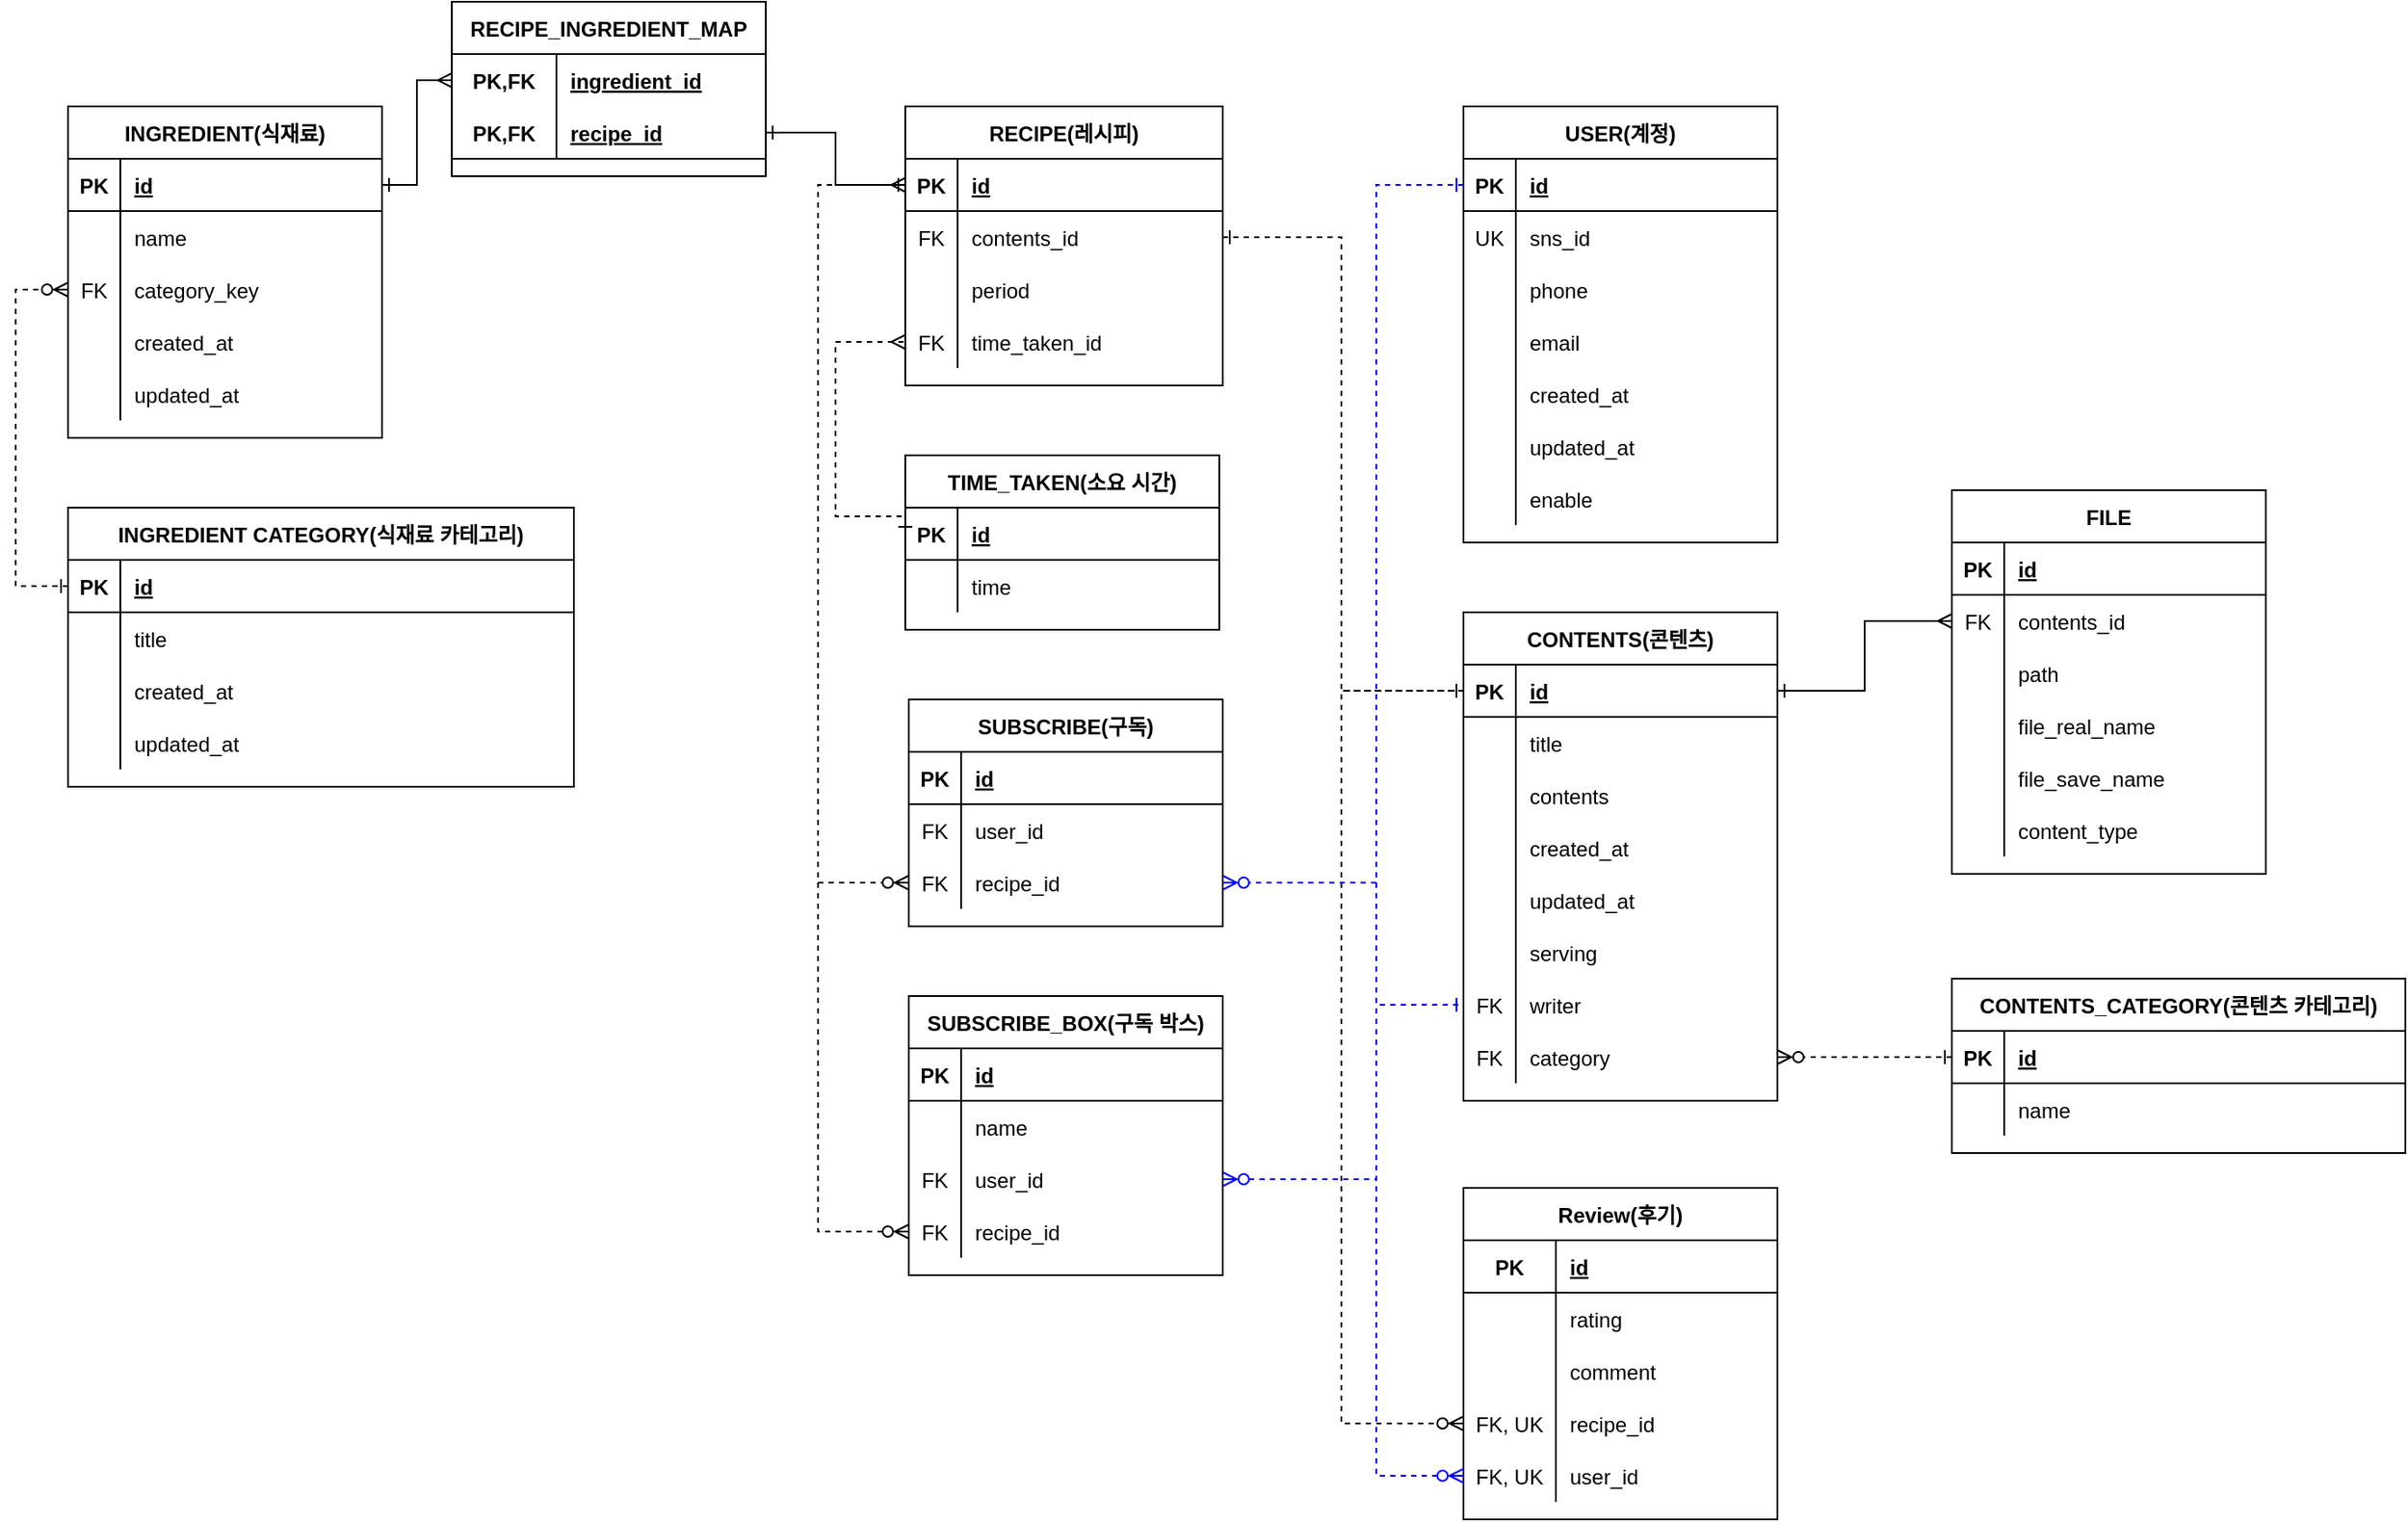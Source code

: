 <mxfile version="18.2.0" type="github">
  <diagram id="zKZXos-eynTu63vb09Vp" name="Page-1">
    <mxGraphModel dx="1459" dy="794" grid="1" gridSize="10" guides="1" tooltips="1" connect="1" arrows="1" fold="1" page="1" pageScale="1" pageWidth="827" pageHeight="1169" math="0" shadow="0">
      <root>
        <mxCell id="0" />
        <mxCell id="1" parent="0" />
        <mxCell id="IRg2qOKXRnXQEP6rWM40-1" value="INGREDIENT(식재료)" style="shape=table;startSize=30;container=1;collapsible=1;childLayout=tableLayout;fixedRows=1;rowLines=0;fontStyle=1;align=center;resizeLast=1;" vertex="1" parent="1">
          <mxGeometry x="60" y="230" width="180" height="190" as="geometry" />
        </mxCell>
        <mxCell id="IRg2qOKXRnXQEP6rWM40-2" value="" style="shape=tableRow;horizontal=0;startSize=0;swimlaneHead=0;swimlaneBody=0;fillColor=none;collapsible=0;dropTarget=0;points=[[0,0.5],[1,0.5]];portConstraint=eastwest;top=0;left=0;right=0;bottom=1;" vertex="1" parent="IRg2qOKXRnXQEP6rWM40-1">
          <mxGeometry y="30" width="180" height="30" as="geometry" />
        </mxCell>
        <mxCell id="IRg2qOKXRnXQEP6rWM40-3" value="PK" style="shape=partialRectangle;connectable=0;fillColor=none;top=0;left=0;bottom=0;right=0;fontStyle=1;overflow=hidden;" vertex="1" parent="IRg2qOKXRnXQEP6rWM40-2">
          <mxGeometry width="30" height="30" as="geometry">
            <mxRectangle width="30" height="30" as="alternateBounds" />
          </mxGeometry>
        </mxCell>
        <mxCell id="IRg2qOKXRnXQEP6rWM40-4" value="id" style="shape=partialRectangle;connectable=0;fillColor=none;top=0;left=0;bottom=0;right=0;align=left;spacingLeft=6;fontStyle=5;overflow=hidden;" vertex="1" parent="IRg2qOKXRnXQEP6rWM40-2">
          <mxGeometry x="30" width="150" height="30" as="geometry">
            <mxRectangle width="150" height="30" as="alternateBounds" />
          </mxGeometry>
        </mxCell>
        <mxCell id="IRg2qOKXRnXQEP6rWM40-5" value="" style="shape=tableRow;horizontal=0;startSize=0;swimlaneHead=0;swimlaneBody=0;fillColor=none;collapsible=0;dropTarget=0;points=[[0,0.5],[1,0.5]];portConstraint=eastwest;top=0;left=0;right=0;bottom=0;" vertex="1" parent="IRg2qOKXRnXQEP6rWM40-1">
          <mxGeometry y="60" width="180" height="30" as="geometry" />
        </mxCell>
        <mxCell id="IRg2qOKXRnXQEP6rWM40-6" value="" style="shape=partialRectangle;connectable=0;fillColor=none;top=0;left=0;bottom=0;right=0;editable=1;overflow=hidden;" vertex="1" parent="IRg2qOKXRnXQEP6rWM40-5">
          <mxGeometry width="30" height="30" as="geometry">
            <mxRectangle width="30" height="30" as="alternateBounds" />
          </mxGeometry>
        </mxCell>
        <mxCell id="IRg2qOKXRnXQEP6rWM40-7" value="name" style="shape=partialRectangle;connectable=0;fillColor=none;top=0;left=0;bottom=0;right=0;align=left;spacingLeft=6;overflow=hidden;" vertex="1" parent="IRg2qOKXRnXQEP6rWM40-5">
          <mxGeometry x="30" width="150" height="30" as="geometry">
            <mxRectangle width="150" height="30" as="alternateBounds" />
          </mxGeometry>
        </mxCell>
        <mxCell id="IRg2qOKXRnXQEP6rWM40-8" value="" style="shape=tableRow;horizontal=0;startSize=0;swimlaneHead=0;swimlaneBody=0;fillColor=none;collapsible=0;dropTarget=0;points=[[0,0.5],[1,0.5]];portConstraint=eastwest;top=0;left=0;right=0;bottom=0;" vertex="1" parent="IRg2qOKXRnXQEP6rWM40-1">
          <mxGeometry y="90" width="180" height="30" as="geometry" />
        </mxCell>
        <mxCell id="IRg2qOKXRnXQEP6rWM40-9" value="FK" style="shape=partialRectangle;connectable=0;fillColor=none;top=0;left=0;bottom=0;right=0;editable=1;overflow=hidden;" vertex="1" parent="IRg2qOKXRnXQEP6rWM40-8">
          <mxGeometry width="30" height="30" as="geometry">
            <mxRectangle width="30" height="30" as="alternateBounds" />
          </mxGeometry>
        </mxCell>
        <mxCell id="IRg2qOKXRnXQEP6rWM40-10" value="category_key" style="shape=partialRectangle;connectable=0;fillColor=none;top=0;left=0;bottom=0;right=0;align=left;spacingLeft=6;overflow=hidden;" vertex="1" parent="IRg2qOKXRnXQEP6rWM40-8">
          <mxGeometry x="30" width="150" height="30" as="geometry">
            <mxRectangle width="150" height="30" as="alternateBounds" />
          </mxGeometry>
        </mxCell>
        <mxCell id="IRg2qOKXRnXQEP6rWM40-11" value="" style="shape=tableRow;horizontal=0;startSize=0;swimlaneHead=0;swimlaneBody=0;fillColor=none;collapsible=0;dropTarget=0;points=[[0,0.5],[1,0.5]];portConstraint=eastwest;top=0;left=0;right=0;bottom=0;" vertex="1" parent="IRg2qOKXRnXQEP6rWM40-1">
          <mxGeometry y="120" width="180" height="30" as="geometry" />
        </mxCell>
        <mxCell id="IRg2qOKXRnXQEP6rWM40-12" value="" style="shape=partialRectangle;connectable=0;fillColor=none;top=0;left=0;bottom=0;right=0;editable=1;overflow=hidden;" vertex="1" parent="IRg2qOKXRnXQEP6rWM40-11">
          <mxGeometry width="30" height="30" as="geometry">
            <mxRectangle width="30" height="30" as="alternateBounds" />
          </mxGeometry>
        </mxCell>
        <mxCell id="IRg2qOKXRnXQEP6rWM40-13" value="created_at" style="shape=partialRectangle;connectable=0;fillColor=none;top=0;left=0;bottom=0;right=0;align=left;spacingLeft=6;overflow=hidden;" vertex="1" parent="IRg2qOKXRnXQEP6rWM40-11">
          <mxGeometry x="30" width="150" height="30" as="geometry">
            <mxRectangle width="150" height="30" as="alternateBounds" />
          </mxGeometry>
        </mxCell>
        <mxCell id="IRg2qOKXRnXQEP6rWM40-14" value="" style="shape=tableRow;horizontal=0;startSize=0;swimlaneHead=0;swimlaneBody=0;fillColor=none;collapsible=0;dropTarget=0;points=[[0,0.5],[1,0.5]];portConstraint=eastwest;top=0;left=0;right=0;bottom=0;" vertex="1" parent="IRg2qOKXRnXQEP6rWM40-1">
          <mxGeometry y="150" width="180" height="30" as="geometry" />
        </mxCell>
        <mxCell id="IRg2qOKXRnXQEP6rWM40-15" value="" style="shape=partialRectangle;connectable=0;fillColor=none;top=0;left=0;bottom=0;right=0;editable=1;overflow=hidden;" vertex="1" parent="IRg2qOKXRnXQEP6rWM40-14">
          <mxGeometry width="30" height="30" as="geometry">
            <mxRectangle width="30" height="30" as="alternateBounds" />
          </mxGeometry>
        </mxCell>
        <mxCell id="IRg2qOKXRnXQEP6rWM40-16" value="updated_at" style="shape=partialRectangle;connectable=0;fillColor=none;top=0;left=0;bottom=0;right=0;align=left;spacingLeft=6;overflow=hidden;" vertex="1" parent="IRg2qOKXRnXQEP6rWM40-14">
          <mxGeometry x="30" width="150" height="30" as="geometry">
            <mxRectangle width="150" height="30" as="alternateBounds" />
          </mxGeometry>
        </mxCell>
        <mxCell id="IRg2qOKXRnXQEP6rWM40-17" value="INGREDIENT CATEGORY(식재료 카테고리)" style="shape=table;startSize=30;container=1;collapsible=1;childLayout=tableLayout;fixedRows=1;rowLines=0;fontStyle=1;align=center;resizeLast=1;" vertex="1" parent="1">
          <mxGeometry x="60" y="460" width="290" height="160" as="geometry" />
        </mxCell>
        <mxCell id="IRg2qOKXRnXQEP6rWM40-18" value="" style="shape=tableRow;horizontal=0;startSize=0;swimlaneHead=0;swimlaneBody=0;fillColor=none;collapsible=0;dropTarget=0;points=[[0,0.5],[1,0.5]];portConstraint=eastwest;top=0;left=0;right=0;bottom=1;" vertex="1" parent="IRg2qOKXRnXQEP6rWM40-17">
          <mxGeometry y="30" width="290" height="30" as="geometry" />
        </mxCell>
        <mxCell id="IRg2qOKXRnXQEP6rWM40-19" value="PK" style="shape=partialRectangle;connectable=0;fillColor=none;top=0;left=0;bottom=0;right=0;fontStyle=1;overflow=hidden;" vertex="1" parent="IRg2qOKXRnXQEP6rWM40-18">
          <mxGeometry width="30" height="30" as="geometry">
            <mxRectangle width="30" height="30" as="alternateBounds" />
          </mxGeometry>
        </mxCell>
        <mxCell id="IRg2qOKXRnXQEP6rWM40-20" value="id" style="shape=partialRectangle;connectable=0;fillColor=none;top=0;left=0;bottom=0;right=0;align=left;spacingLeft=6;fontStyle=5;overflow=hidden;" vertex="1" parent="IRg2qOKXRnXQEP6rWM40-18">
          <mxGeometry x="30" width="260" height="30" as="geometry">
            <mxRectangle width="260" height="30" as="alternateBounds" />
          </mxGeometry>
        </mxCell>
        <mxCell id="IRg2qOKXRnXQEP6rWM40-21" value="" style="shape=tableRow;horizontal=0;startSize=0;swimlaneHead=0;swimlaneBody=0;fillColor=none;collapsible=0;dropTarget=0;points=[[0,0.5],[1,0.5]];portConstraint=eastwest;top=0;left=0;right=0;bottom=0;" vertex="1" parent="IRg2qOKXRnXQEP6rWM40-17">
          <mxGeometry y="60" width="290" height="30" as="geometry" />
        </mxCell>
        <mxCell id="IRg2qOKXRnXQEP6rWM40-22" value="" style="shape=partialRectangle;connectable=0;fillColor=none;top=0;left=0;bottom=0;right=0;editable=1;overflow=hidden;" vertex="1" parent="IRg2qOKXRnXQEP6rWM40-21">
          <mxGeometry width="30" height="30" as="geometry">
            <mxRectangle width="30" height="30" as="alternateBounds" />
          </mxGeometry>
        </mxCell>
        <mxCell id="IRg2qOKXRnXQEP6rWM40-23" value="title" style="shape=partialRectangle;connectable=0;fillColor=none;top=0;left=0;bottom=0;right=0;align=left;spacingLeft=6;overflow=hidden;" vertex="1" parent="IRg2qOKXRnXQEP6rWM40-21">
          <mxGeometry x="30" width="260" height="30" as="geometry">
            <mxRectangle width="260" height="30" as="alternateBounds" />
          </mxGeometry>
        </mxCell>
        <mxCell id="IRg2qOKXRnXQEP6rWM40-27" value="" style="shape=tableRow;horizontal=0;startSize=0;swimlaneHead=0;swimlaneBody=0;fillColor=none;collapsible=0;dropTarget=0;points=[[0,0.5],[1,0.5]];portConstraint=eastwest;top=0;left=0;right=0;bottom=0;" vertex="1" parent="IRg2qOKXRnXQEP6rWM40-17">
          <mxGeometry y="90" width="290" height="30" as="geometry" />
        </mxCell>
        <mxCell id="IRg2qOKXRnXQEP6rWM40-28" value="" style="shape=partialRectangle;connectable=0;fillColor=none;top=0;left=0;bottom=0;right=0;editable=1;overflow=hidden;" vertex="1" parent="IRg2qOKXRnXQEP6rWM40-27">
          <mxGeometry width="30" height="30" as="geometry">
            <mxRectangle width="30" height="30" as="alternateBounds" />
          </mxGeometry>
        </mxCell>
        <mxCell id="IRg2qOKXRnXQEP6rWM40-29" value="created_at" style="shape=partialRectangle;connectable=0;fillColor=none;top=0;left=0;bottom=0;right=0;align=left;spacingLeft=6;overflow=hidden;" vertex="1" parent="IRg2qOKXRnXQEP6rWM40-27">
          <mxGeometry x="30" width="260" height="30" as="geometry">
            <mxRectangle width="260" height="30" as="alternateBounds" />
          </mxGeometry>
        </mxCell>
        <mxCell id="IRg2qOKXRnXQEP6rWM40-30" value="" style="shape=tableRow;horizontal=0;startSize=0;swimlaneHead=0;swimlaneBody=0;fillColor=none;collapsible=0;dropTarget=0;points=[[0,0.5],[1,0.5]];portConstraint=eastwest;top=0;left=0;right=0;bottom=0;" vertex="1" parent="IRg2qOKXRnXQEP6rWM40-17">
          <mxGeometry y="120" width="290" height="30" as="geometry" />
        </mxCell>
        <mxCell id="IRg2qOKXRnXQEP6rWM40-31" value="" style="shape=partialRectangle;connectable=0;fillColor=none;top=0;left=0;bottom=0;right=0;editable=1;overflow=hidden;" vertex="1" parent="IRg2qOKXRnXQEP6rWM40-30">
          <mxGeometry width="30" height="30" as="geometry">
            <mxRectangle width="30" height="30" as="alternateBounds" />
          </mxGeometry>
        </mxCell>
        <mxCell id="IRg2qOKXRnXQEP6rWM40-32" value="updated_at" style="shape=partialRectangle;connectable=0;fillColor=none;top=0;left=0;bottom=0;right=0;align=left;spacingLeft=6;overflow=hidden;" vertex="1" parent="IRg2qOKXRnXQEP6rWM40-30">
          <mxGeometry x="30" width="260" height="30" as="geometry">
            <mxRectangle width="260" height="30" as="alternateBounds" />
          </mxGeometry>
        </mxCell>
        <mxCell id="IRg2qOKXRnXQEP6rWM40-33" value="" style="fontSize=12;html=1;endArrow=ERzeroToMany;rounded=0;entryX=0;entryY=0.5;entryDx=0;entryDy=0;exitX=0;exitY=0.5;exitDx=0;exitDy=0;startArrow=ERone;startFill=0;dashed=1;endFill=0;edgeStyle=orthogonalEdgeStyle;" edge="1" parent="1" source="IRg2qOKXRnXQEP6rWM40-18" target="IRg2qOKXRnXQEP6rWM40-8">
          <mxGeometry width="100" height="100" relative="1" as="geometry">
            <mxPoint x="50" y="630" as="sourcePoint" />
            <mxPoint x="410" y="350" as="targetPoint" />
            <Array as="points">
              <mxPoint x="30" y="505" />
              <mxPoint x="30" y="335" />
            </Array>
          </mxGeometry>
        </mxCell>
        <mxCell id="IRg2qOKXRnXQEP6rWM40-34" value="RECIPE(레시피)" style="shape=table;startSize=30;container=1;collapsible=1;childLayout=tableLayout;fixedRows=1;rowLines=0;fontStyle=1;align=center;resizeLast=1;" vertex="1" parent="1">
          <mxGeometry x="540" y="230" width="182" height="160" as="geometry" />
        </mxCell>
        <mxCell id="IRg2qOKXRnXQEP6rWM40-35" value="" style="shape=tableRow;horizontal=0;startSize=0;swimlaneHead=0;swimlaneBody=0;fillColor=none;collapsible=0;dropTarget=0;points=[[0,0.5],[1,0.5]];portConstraint=eastwest;top=0;left=0;right=0;bottom=1;" vertex="1" parent="IRg2qOKXRnXQEP6rWM40-34">
          <mxGeometry y="30" width="182" height="30" as="geometry" />
        </mxCell>
        <mxCell id="IRg2qOKXRnXQEP6rWM40-36" value="PK" style="shape=partialRectangle;connectable=0;fillColor=none;top=0;left=0;bottom=0;right=0;fontStyle=1;overflow=hidden;" vertex="1" parent="IRg2qOKXRnXQEP6rWM40-35">
          <mxGeometry width="30" height="30" as="geometry">
            <mxRectangle width="30" height="30" as="alternateBounds" />
          </mxGeometry>
        </mxCell>
        <mxCell id="IRg2qOKXRnXQEP6rWM40-37" value="id" style="shape=partialRectangle;connectable=0;fillColor=none;top=0;left=0;bottom=0;right=0;align=left;spacingLeft=6;fontStyle=5;overflow=hidden;" vertex="1" parent="IRg2qOKXRnXQEP6rWM40-35">
          <mxGeometry x="30" width="152" height="30" as="geometry">
            <mxRectangle width="152" height="30" as="alternateBounds" />
          </mxGeometry>
        </mxCell>
        <mxCell id="IRg2qOKXRnXQEP6rWM40-38" value="" style="shape=tableRow;horizontal=0;startSize=0;swimlaneHead=0;swimlaneBody=0;fillColor=none;collapsible=0;dropTarget=0;points=[[0,0.5],[1,0.5]];portConstraint=eastwest;top=0;left=0;right=0;bottom=0;" vertex="1" parent="IRg2qOKXRnXQEP6rWM40-34">
          <mxGeometry y="60" width="182" height="30" as="geometry" />
        </mxCell>
        <mxCell id="IRg2qOKXRnXQEP6rWM40-39" value="FK" style="shape=partialRectangle;connectable=0;fillColor=none;top=0;left=0;bottom=0;right=0;editable=1;overflow=hidden;" vertex="1" parent="IRg2qOKXRnXQEP6rWM40-38">
          <mxGeometry width="30" height="30" as="geometry">
            <mxRectangle width="30" height="30" as="alternateBounds" />
          </mxGeometry>
        </mxCell>
        <mxCell id="IRg2qOKXRnXQEP6rWM40-40" value="contents_id" style="shape=partialRectangle;connectable=0;fillColor=none;top=0;left=0;bottom=0;right=0;align=left;spacingLeft=6;overflow=hidden;" vertex="1" parent="IRg2qOKXRnXQEP6rWM40-38">
          <mxGeometry x="30" width="152" height="30" as="geometry">
            <mxRectangle width="152" height="30" as="alternateBounds" />
          </mxGeometry>
        </mxCell>
        <mxCell id="IRg2qOKXRnXQEP6rWM40-41" value="" style="shape=tableRow;horizontal=0;startSize=0;swimlaneHead=0;swimlaneBody=0;fillColor=none;collapsible=0;dropTarget=0;points=[[0,0.5],[1,0.5]];portConstraint=eastwest;top=0;left=0;right=0;bottom=0;" vertex="1" parent="IRg2qOKXRnXQEP6rWM40-34">
          <mxGeometry y="90" width="182" height="30" as="geometry" />
        </mxCell>
        <mxCell id="IRg2qOKXRnXQEP6rWM40-42" value="" style="shape=partialRectangle;connectable=0;fillColor=none;top=0;left=0;bottom=0;right=0;editable=1;overflow=hidden;" vertex="1" parent="IRg2qOKXRnXQEP6rWM40-41">
          <mxGeometry width="30" height="30" as="geometry">
            <mxRectangle width="30" height="30" as="alternateBounds" />
          </mxGeometry>
        </mxCell>
        <mxCell id="IRg2qOKXRnXQEP6rWM40-43" value="period" style="shape=partialRectangle;connectable=0;fillColor=none;top=0;left=0;bottom=0;right=0;align=left;spacingLeft=6;overflow=hidden;" vertex="1" parent="IRg2qOKXRnXQEP6rWM40-41">
          <mxGeometry x="30" width="152" height="30" as="geometry">
            <mxRectangle width="152" height="30" as="alternateBounds" />
          </mxGeometry>
        </mxCell>
        <mxCell id="IRg2qOKXRnXQEP6rWM40-44" value="" style="shape=tableRow;horizontal=0;startSize=0;swimlaneHead=0;swimlaneBody=0;fillColor=none;collapsible=0;dropTarget=0;points=[[0,0.5],[1,0.5]];portConstraint=eastwest;top=0;left=0;right=0;bottom=0;" vertex="1" parent="IRg2qOKXRnXQEP6rWM40-34">
          <mxGeometry y="120" width="182" height="30" as="geometry" />
        </mxCell>
        <mxCell id="IRg2qOKXRnXQEP6rWM40-45" value="FK" style="shape=partialRectangle;connectable=0;fillColor=none;top=0;left=0;bottom=0;right=0;editable=1;overflow=hidden;" vertex="1" parent="IRg2qOKXRnXQEP6rWM40-44">
          <mxGeometry width="30" height="30" as="geometry">
            <mxRectangle width="30" height="30" as="alternateBounds" />
          </mxGeometry>
        </mxCell>
        <mxCell id="IRg2qOKXRnXQEP6rWM40-46" value="time_taken_id" style="shape=partialRectangle;connectable=0;fillColor=none;top=0;left=0;bottom=0;right=0;align=left;spacingLeft=6;overflow=hidden;" vertex="1" parent="IRg2qOKXRnXQEP6rWM40-44">
          <mxGeometry x="30" width="152" height="30" as="geometry">
            <mxRectangle width="152" height="30" as="alternateBounds" />
          </mxGeometry>
        </mxCell>
        <mxCell id="IRg2qOKXRnXQEP6rWM40-47" style="edgeStyle=orthogonalEdgeStyle;rounded=0;orthogonalLoop=1;jettySize=auto;html=1;exitX=1;exitY=0.5;exitDx=0;exitDy=0;" edge="1" parent="IRg2qOKXRnXQEP6rWM40-34" source="IRg2qOKXRnXQEP6rWM40-38" target="IRg2qOKXRnXQEP6rWM40-38">
          <mxGeometry relative="1" as="geometry" />
        </mxCell>
        <mxCell id="IRg2qOKXRnXQEP6rWM40-52" value="RECIPE_INGREDIENT_MAP" style="shape=table;startSize=30;container=1;collapsible=1;childLayout=tableLayout;fixedRows=1;rowLines=0;fontStyle=1;align=center;resizeLast=1;" vertex="1" parent="1">
          <mxGeometry x="280" y="170" width="180" height="100" as="geometry" />
        </mxCell>
        <mxCell id="IRg2qOKXRnXQEP6rWM40-53" value="" style="shape=tableRow;horizontal=0;startSize=0;swimlaneHead=0;swimlaneBody=0;fillColor=none;collapsible=0;dropTarget=0;points=[[0,0.5],[1,0.5]];portConstraint=eastwest;top=0;left=0;right=0;bottom=0;" vertex="1" parent="IRg2qOKXRnXQEP6rWM40-52">
          <mxGeometry y="30" width="180" height="30" as="geometry" />
        </mxCell>
        <mxCell id="IRg2qOKXRnXQEP6rWM40-54" value="PK,FK" style="shape=partialRectangle;connectable=0;fillColor=none;top=0;left=0;bottom=0;right=0;fontStyle=1;overflow=hidden;" vertex="1" parent="IRg2qOKXRnXQEP6rWM40-53">
          <mxGeometry width="60" height="30" as="geometry">
            <mxRectangle width="60" height="30" as="alternateBounds" />
          </mxGeometry>
        </mxCell>
        <mxCell id="IRg2qOKXRnXQEP6rWM40-55" value="ingredient_id" style="shape=partialRectangle;connectable=0;fillColor=none;top=0;left=0;bottom=0;right=0;align=left;spacingLeft=6;fontStyle=5;overflow=hidden;" vertex="1" parent="IRg2qOKXRnXQEP6rWM40-53">
          <mxGeometry x="60" width="120" height="30" as="geometry">
            <mxRectangle width="120" height="30" as="alternateBounds" />
          </mxGeometry>
        </mxCell>
        <mxCell id="IRg2qOKXRnXQEP6rWM40-56" value="" style="shape=tableRow;horizontal=0;startSize=0;swimlaneHead=0;swimlaneBody=0;fillColor=none;collapsible=0;dropTarget=0;points=[[0,0.5],[1,0.5]];portConstraint=eastwest;top=0;left=0;right=0;bottom=1;" vertex="1" parent="IRg2qOKXRnXQEP6rWM40-52">
          <mxGeometry y="60" width="180" height="30" as="geometry" />
        </mxCell>
        <mxCell id="IRg2qOKXRnXQEP6rWM40-57" value="PK,FK" style="shape=partialRectangle;connectable=0;fillColor=none;top=0;left=0;bottom=0;right=0;fontStyle=1;overflow=hidden;" vertex="1" parent="IRg2qOKXRnXQEP6rWM40-56">
          <mxGeometry width="60" height="30" as="geometry">
            <mxRectangle width="60" height="30" as="alternateBounds" />
          </mxGeometry>
        </mxCell>
        <mxCell id="IRg2qOKXRnXQEP6rWM40-58" value="recipe_id" style="shape=partialRectangle;connectable=0;fillColor=none;top=0;left=0;bottom=0;right=0;align=left;spacingLeft=6;fontStyle=5;overflow=hidden;" vertex="1" parent="IRg2qOKXRnXQEP6rWM40-56">
          <mxGeometry x="60" width="120" height="30" as="geometry">
            <mxRectangle width="120" height="30" as="alternateBounds" />
          </mxGeometry>
        </mxCell>
        <mxCell id="IRg2qOKXRnXQEP6rWM40-65" value="" style="fontSize=12;html=1;endArrow=ERone;endFill=0;rounded=0;exitX=0;exitY=0.5;exitDx=0;exitDy=0;startArrow=ERmany;startFill=0;edgeStyle=orthogonalEdgeStyle;" edge="1" parent="1" source="IRg2qOKXRnXQEP6rWM40-53" target="IRg2qOKXRnXQEP6rWM40-2">
          <mxGeometry width="100" height="100" relative="1" as="geometry">
            <mxPoint x="430" y="670" as="sourcePoint" />
            <mxPoint x="530" y="570" as="targetPoint" />
          </mxGeometry>
        </mxCell>
        <mxCell id="IRg2qOKXRnXQEP6rWM40-67" value="TIME_TAKEN(소요 시간)" style="shape=table;startSize=30;container=1;collapsible=1;childLayout=tableLayout;fixedRows=1;rowLines=0;fontStyle=1;align=center;resizeLast=1;" vertex="1" parent="1">
          <mxGeometry x="540" y="430" width="180" height="100" as="geometry" />
        </mxCell>
        <mxCell id="IRg2qOKXRnXQEP6rWM40-68" value="" style="shape=tableRow;horizontal=0;startSize=0;swimlaneHead=0;swimlaneBody=0;fillColor=none;collapsible=0;dropTarget=0;points=[[0,0.5],[1,0.5]];portConstraint=eastwest;top=0;left=0;right=0;bottom=1;" vertex="1" parent="IRg2qOKXRnXQEP6rWM40-67">
          <mxGeometry y="30" width="180" height="30" as="geometry" />
        </mxCell>
        <mxCell id="IRg2qOKXRnXQEP6rWM40-69" value="PK" style="shape=partialRectangle;connectable=0;fillColor=none;top=0;left=0;bottom=0;right=0;fontStyle=1;overflow=hidden;" vertex="1" parent="IRg2qOKXRnXQEP6rWM40-68">
          <mxGeometry width="30" height="30" as="geometry">
            <mxRectangle width="30" height="30" as="alternateBounds" />
          </mxGeometry>
        </mxCell>
        <mxCell id="IRg2qOKXRnXQEP6rWM40-70" value="id" style="shape=partialRectangle;connectable=0;fillColor=none;top=0;left=0;bottom=0;right=0;align=left;spacingLeft=6;fontStyle=5;overflow=hidden;" vertex="1" parent="IRg2qOKXRnXQEP6rWM40-68">
          <mxGeometry x="30" width="150" height="30" as="geometry">
            <mxRectangle width="150" height="30" as="alternateBounds" />
          </mxGeometry>
        </mxCell>
        <mxCell id="IRg2qOKXRnXQEP6rWM40-71" value="" style="shape=tableRow;horizontal=0;startSize=0;swimlaneHead=0;swimlaneBody=0;fillColor=none;collapsible=0;dropTarget=0;points=[[0,0.5],[1,0.5]];portConstraint=eastwest;top=0;left=0;right=0;bottom=0;" vertex="1" parent="IRg2qOKXRnXQEP6rWM40-67">
          <mxGeometry y="60" width="180" height="30" as="geometry" />
        </mxCell>
        <mxCell id="IRg2qOKXRnXQEP6rWM40-72" value="" style="shape=partialRectangle;connectable=0;fillColor=none;top=0;left=0;bottom=0;right=0;editable=1;overflow=hidden;" vertex="1" parent="IRg2qOKXRnXQEP6rWM40-71">
          <mxGeometry width="30" height="30" as="geometry">
            <mxRectangle width="30" height="30" as="alternateBounds" />
          </mxGeometry>
        </mxCell>
        <mxCell id="IRg2qOKXRnXQEP6rWM40-73" value="time" style="shape=partialRectangle;connectable=0;fillColor=none;top=0;left=0;bottom=0;right=0;align=left;spacingLeft=6;overflow=hidden;" vertex="1" parent="IRg2qOKXRnXQEP6rWM40-71">
          <mxGeometry x="30" width="150" height="30" as="geometry">
            <mxRectangle width="150" height="30" as="alternateBounds" />
          </mxGeometry>
        </mxCell>
        <mxCell id="IRg2qOKXRnXQEP6rWM40-80" value="" style="edgeStyle=orthogonalEdgeStyle;fontSize=12;html=1;endArrow=ERmany;rounded=0;entryX=0;entryY=0.5;entryDx=0;entryDy=0;exitX=0;exitY=0.5;exitDx=0;exitDy=0;startArrow=ERone;startFill=0;dashed=1;endFill=0;" edge="1" parent="1" source="IRg2qOKXRnXQEP6rWM40-68" target="IRg2qOKXRnXQEP6rWM40-44">
          <mxGeometry width="100" height="100" relative="1" as="geometry">
            <mxPoint x="390" y="650" as="sourcePoint" />
            <mxPoint x="390" y="470" as="targetPoint" />
            <Array as="points">
              <mxPoint x="500" y="465" />
              <mxPoint x="500" y="365" />
            </Array>
          </mxGeometry>
        </mxCell>
        <mxCell id="IRg2qOKXRnXQEP6rWM40-81" value="SUBSCRIBE(구독)" style="shape=table;startSize=30;container=1;collapsible=1;childLayout=tableLayout;fixedRows=1;rowLines=0;fontStyle=1;align=center;resizeLast=1;" vertex="1" parent="1">
          <mxGeometry x="542" y="570" width="180" height="130" as="geometry" />
        </mxCell>
        <mxCell id="IRg2qOKXRnXQEP6rWM40-82" value="" style="shape=tableRow;horizontal=0;startSize=0;swimlaneHead=0;swimlaneBody=0;fillColor=none;collapsible=0;dropTarget=0;points=[[0,0.5],[1,0.5]];portConstraint=eastwest;top=0;left=0;right=0;bottom=1;" vertex="1" parent="IRg2qOKXRnXQEP6rWM40-81">
          <mxGeometry y="30" width="180" height="30" as="geometry" />
        </mxCell>
        <mxCell id="IRg2qOKXRnXQEP6rWM40-83" value="PK" style="shape=partialRectangle;connectable=0;fillColor=none;top=0;left=0;bottom=0;right=0;fontStyle=1;overflow=hidden;" vertex="1" parent="IRg2qOKXRnXQEP6rWM40-82">
          <mxGeometry width="30" height="30" as="geometry">
            <mxRectangle width="30" height="30" as="alternateBounds" />
          </mxGeometry>
        </mxCell>
        <mxCell id="IRg2qOKXRnXQEP6rWM40-84" value="id" style="shape=partialRectangle;connectable=0;fillColor=none;top=0;left=0;bottom=0;right=0;align=left;spacingLeft=6;fontStyle=5;overflow=hidden;" vertex="1" parent="IRg2qOKXRnXQEP6rWM40-82">
          <mxGeometry x="30" width="150" height="30" as="geometry">
            <mxRectangle width="150" height="30" as="alternateBounds" />
          </mxGeometry>
        </mxCell>
        <mxCell id="IRg2qOKXRnXQEP6rWM40-85" value="" style="shape=tableRow;horizontal=0;startSize=0;swimlaneHead=0;swimlaneBody=0;fillColor=none;collapsible=0;dropTarget=0;points=[[0,0.5],[1,0.5]];portConstraint=eastwest;top=0;left=0;right=0;bottom=0;" vertex="1" parent="IRg2qOKXRnXQEP6rWM40-81">
          <mxGeometry y="60" width="180" height="30" as="geometry" />
        </mxCell>
        <mxCell id="IRg2qOKXRnXQEP6rWM40-86" value="FK" style="shape=partialRectangle;connectable=0;fillColor=none;top=0;left=0;bottom=0;right=0;editable=1;overflow=hidden;" vertex="1" parent="IRg2qOKXRnXQEP6rWM40-85">
          <mxGeometry width="30" height="30" as="geometry">
            <mxRectangle width="30" height="30" as="alternateBounds" />
          </mxGeometry>
        </mxCell>
        <mxCell id="IRg2qOKXRnXQEP6rWM40-87" value="user_id" style="shape=partialRectangle;connectable=0;fillColor=none;top=0;left=0;bottom=0;right=0;align=left;spacingLeft=6;overflow=hidden;" vertex="1" parent="IRg2qOKXRnXQEP6rWM40-85">
          <mxGeometry x="30" width="150" height="30" as="geometry">
            <mxRectangle width="150" height="30" as="alternateBounds" />
          </mxGeometry>
        </mxCell>
        <mxCell id="IRg2qOKXRnXQEP6rWM40-88" value="" style="shape=tableRow;horizontal=0;startSize=0;swimlaneHead=0;swimlaneBody=0;fillColor=none;collapsible=0;dropTarget=0;points=[[0,0.5],[1,0.5]];portConstraint=eastwest;top=0;left=0;right=0;bottom=0;" vertex="1" parent="IRg2qOKXRnXQEP6rWM40-81">
          <mxGeometry y="90" width="180" height="30" as="geometry" />
        </mxCell>
        <mxCell id="IRg2qOKXRnXQEP6rWM40-89" value="FK" style="shape=partialRectangle;connectable=0;fillColor=none;top=0;left=0;bottom=0;right=0;editable=1;overflow=hidden;" vertex="1" parent="IRg2qOKXRnXQEP6rWM40-88">
          <mxGeometry width="30" height="30" as="geometry">
            <mxRectangle width="30" height="30" as="alternateBounds" />
          </mxGeometry>
        </mxCell>
        <mxCell id="IRg2qOKXRnXQEP6rWM40-90" value="recipe_id" style="shape=partialRectangle;connectable=0;fillColor=none;top=0;left=0;bottom=0;right=0;align=left;spacingLeft=6;overflow=hidden;" vertex="1" parent="IRg2qOKXRnXQEP6rWM40-88">
          <mxGeometry x="30" width="150" height="30" as="geometry">
            <mxRectangle width="150" height="30" as="alternateBounds" />
          </mxGeometry>
        </mxCell>
        <mxCell id="IRg2qOKXRnXQEP6rWM40-94" value="" style="fontSize=12;html=1;endArrow=ERone;endFill=0;rounded=0;exitX=0;exitY=0.5;exitDx=0;exitDy=0;startArrow=ERmany;startFill=0;entryX=1;entryY=0.5;entryDx=0;entryDy=0;edgeStyle=orthogonalEdgeStyle;" edge="1" parent="1" source="IRg2qOKXRnXQEP6rWM40-35" target="IRg2qOKXRnXQEP6rWM40-56">
          <mxGeometry width="100" height="100" relative="1" as="geometry">
            <mxPoint x="410" y="500" as="sourcePoint" />
            <mxPoint x="350" y="500" as="targetPoint" />
          </mxGeometry>
        </mxCell>
        <mxCell id="IRg2qOKXRnXQEP6rWM40-108" value="SUBSCRIBE_BOX(구독 박스)" style="shape=table;startSize=30;container=1;collapsible=1;childLayout=tableLayout;fixedRows=1;rowLines=0;fontStyle=1;align=center;resizeLast=1;" vertex="1" parent="1">
          <mxGeometry x="542" y="740" width="180" height="160" as="geometry" />
        </mxCell>
        <mxCell id="IRg2qOKXRnXQEP6rWM40-109" value="" style="shape=tableRow;horizontal=0;startSize=0;swimlaneHead=0;swimlaneBody=0;fillColor=none;collapsible=0;dropTarget=0;points=[[0,0.5],[1,0.5]];portConstraint=eastwest;top=0;left=0;right=0;bottom=1;" vertex="1" parent="IRg2qOKXRnXQEP6rWM40-108">
          <mxGeometry y="30" width="180" height="30" as="geometry" />
        </mxCell>
        <mxCell id="IRg2qOKXRnXQEP6rWM40-110" value="PK" style="shape=partialRectangle;connectable=0;fillColor=none;top=0;left=0;bottom=0;right=0;fontStyle=1;overflow=hidden;" vertex="1" parent="IRg2qOKXRnXQEP6rWM40-109">
          <mxGeometry width="30" height="30" as="geometry">
            <mxRectangle width="30" height="30" as="alternateBounds" />
          </mxGeometry>
        </mxCell>
        <mxCell id="IRg2qOKXRnXQEP6rWM40-111" value="id" style="shape=partialRectangle;connectable=0;fillColor=none;top=0;left=0;bottom=0;right=0;align=left;spacingLeft=6;fontStyle=5;overflow=hidden;" vertex="1" parent="IRg2qOKXRnXQEP6rWM40-109">
          <mxGeometry x="30" width="150" height="30" as="geometry">
            <mxRectangle width="150" height="30" as="alternateBounds" />
          </mxGeometry>
        </mxCell>
        <mxCell id="IRg2qOKXRnXQEP6rWM40-112" value="" style="shape=tableRow;horizontal=0;startSize=0;swimlaneHead=0;swimlaneBody=0;fillColor=none;collapsible=0;dropTarget=0;points=[[0,0.5],[1,0.5]];portConstraint=eastwest;top=0;left=0;right=0;bottom=0;" vertex="1" parent="IRg2qOKXRnXQEP6rWM40-108">
          <mxGeometry y="60" width="180" height="30" as="geometry" />
        </mxCell>
        <mxCell id="IRg2qOKXRnXQEP6rWM40-113" value="" style="shape=partialRectangle;connectable=0;fillColor=none;top=0;left=0;bottom=0;right=0;editable=1;overflow=hidden;" vertex="1" parent="IRg2qOKXRnXQEP6rWM40-112">
          <mxGeometry width="30" height="30" as="geometry">
            <mxRectangle width="30" height="30" as="alternateBounds" />
          </mxGeometry>
        </mxCell>
        <mxCell id="IRg2qOKXRnXQEP6rWM40-114" value="name" style="shape=partialRectangle;connectable=0;fillColor=none;top=0;left=0;bottom=0;right=0;align=left;spacingLeft=6;overflow=hidden;" vertex="1" parent="IRg2qOKXRnXQEP6rWM40-112">
          <mxGeometry x="30" width="150" height="30" as="geometry">
            <mxRectangle width="150" height="30" as="alternateBounds" />
          </mxGeometry>
        </mxCell>
        <mxCell id="IRg2qOKXRnXQEP6rWM40-115" value="" style="shape=tableRow;horizontal=0;startSize=0;swimlaneHead=0;swimlaneBody=0;fillColor=none;collapsible=0;dropTarget=0;points=[[0,0.5],[1,0.5]];portConstraint=eastwest;top=0;left=0;right=0;bottom=0;" vertex="1" parent="IRg2qOKXRnXQEP6rWM40-108">
          <mxGeometry y="90" width="180" height="30" as="geometry" />
        </mxCell>
        <mxCell id="IRg2qOKXRnXQEP6rWM40-116" value="FK" style="shape=partialRectangle;connectable=0;fillColor=none;top=0;left=0;bottom=0;right=0;editable=1;overflow=hidden;" vertex="1" parent="IRg2qOKXRnXQEP6rWM40-115">
          <mxGeometry width="30" height="30" as="geometry">
            <mxRectangle width="30" height="30" as="alternateBounds" />
          </mxGeometry>
        </mxCell>
        <mxCell id="IRg2qOKXRnXQEP6rWM40-117" value="user_id" style="shape=partialRectangle;connectable=0;fillColor=none;top=0;left=0;bottom=0;right=0;align=left;spacingLeft=6;overflow=hidden;" vertex="1" parent="IRg2qOKXRnXQEP6rWM40-115">
          <mxGeometry x="30" width="150" height="30" as="geometry">
            <mxRectangle width="150" height="30" as="alternateBounds" />
          </mxGeometry>
        </mxCell>
        <mxCell id="IRg2qOKXRnXQEP6rWM40-118" value="" style="shape=tableRow;horizontal=0;startSize=0;swimlaneHead=0;swimlaneBody=0;fillColor=none;collapsible=0;dropTarget=0;points=[[0,0.5],[1,0.5]];portConstraint=eastwest;top=0;left=0;right=0;bottom=0;" vertex="1" parent="IRg2qOKXRnXQEP6rWM40-108">
          <mxGeometry y="120" width="180" height="30" as="geometry" />
        </mxCell>
        <mxCell id="IRg2qOKXRnXQEP6rWM40-119" value="FK" style="shape=partialRectangle;connectable=0;fillColor=none;top=0;left=0;bottom=0;right=0;editable=1;overflow=hidden;" vertex="1" parent="IRg2qOKXRnXQEP6rWM40-118">
          <mxGeometry width="30" height="30" as="geometry">
            <mxRectangle width="30" height="30" as="alternateBounds" />
          </mxGeometry>
        </mxCell>
        <mxCell id="IRg2qOKXRnXQEP6rWM40-120" value="recipe_id" style="shape=partialRectangle;connectable=0;fillColor=none;top=0;left=0;bottom=0;right=0;align=left;spacingLeft=6;overflow=hidden;" vertex="1" parent="IRg2qOKXRnXQEP6rWM40-118">
          <mxGeometry x="30" width="150" height="30" as="geometry">
            <mxRectangle width="150" height="30" as="alternateBounds" />
          </mxGeometry>
        </mxCell>
        <mxCell id="IRg2qOKXRnXQEP6rWM40-121" value="" style="fontSize=12;html=1;endArrow=ERzeroToMany;rounded=0;entryX=0;entryY=0.5;entryDx=0;entryDy=0;exitX=0;exitY=0.5;exitDx=0;exitDy=0;startArrow=ERone;startFill=0;dashed=1;endFill=0;edgeStyle=orthogonalEdgeStyle;" edge="1" parent="1" source="IRg2qOKXRnXQEP6rWM40-35" target="IRg2qOKXRnXQEP6rWM40-118">
          <mxGeometry width="100" height="100" relative="1" as="geometry">
            <mxPoint x="530" y="575" as="sourcePoint" />
            <mxPoint x="530" y="465" as="targetPoint" />
            <Array as="points">
              <mxPoint x="490" y="275" />
              <mxPoint x="490" y="875" />
            </Array>
          </mxGeometry>
        </mxCell>
        <mxCell id="IRg2qOKXRnXQEP6rWM40-122" value="USER(계정)" style="shape=table;startSize=30;container=1;collapsible=1;childLayout=tableLayout;fixedRows=1;rowLines=0;fontStyle=1;align=center;resizeLast=1;" vertex="1" parent="1">
          <mxGeometry x="860" y="230" width="180" height="250" as="geometry" />
        </mxCell>
        <mxCell id="IRg2qOKXRnXQEP6rWM40-123" value="" style="shape=tableRow;horizontal=0;startSize=0;swimlaneHead=0;swimlaneBody=0;fillColor=none;collapsible=0;dropTarget=0;points=[[0,0.5],[1,0.5]];portConstraint=eastwest;top=0;left=0;right=0;bottom=1;" vertex="1" parent="IRg2qOKXRnXQEP6rWM40-122">
          <mxGeometry y="30" width="180" height="30" as="geometry" />
        </mxCell>
        <mxCell id="IRg2qOKXRnXQEP6rWM40-124" value="PK" style="shape=partialRectangle;connectable=0;fillColor=none;top=0;left=0;bottom=0;right=0;fontStyle=1;overflow=hidden;" vertex="1" parent="IRg2qOKXRnXQEP6rWM40-123">
          <mxGeometry width="30" height="30" as="geometry">
            <mxRectangle width="30" height="30" as="alternateBounds" />
          </mxGeometry>
        </mxCell>
        <mxCell id="IRg2qOKXRnXQEP6rWM40-125" value="id" style="shape=partialRectangle;connectable=0;fillColor=none;top=0;left=0;bottom=0;right=0;align=left;spacingLeft=6;fontStyle=5;overflow=hidden;" vertex="1" parent="IRg2qOKXRnXQEP6rWM40-123">
          <mxGeometry x="30" width="150" height="30" as="geometry">
            <mxRectangle width="150" height="30" as="alternateBounds" />
          </mxGeometry>
        </mxCell>
        <mxCell id="IRg2qOKXRnXQEP6rWM40-126" value="" style="shape=tableRow;horizontal=0;startSize=0;swimlaneHead=0;swimlaneBody=0;fillColor=none;collapsible=0;dropTarget=0;points=[[0,0.5],[1,0.5]];portConstraint=eastwest;top=0;left=0;right=0;bottom=0;" vertex="1" parent="IRg2qOKXRnXQEP6rWM40-122">
          <mxGeometry y="60" width="180" height="30" as="geometry" />
        </mxCell>
        <mxCell id="IRg2qOKXRnXQEP6rWM40-127" value="UK" style="shape=partialRectangle;connectable=0;fillColor=none;top=0;left=0;bottom=0;right=0;editable=1;overflow=hidden;" vertex="1" parent="IRg2qOKXRnXQEP6rWM40-126">
          <mxGeometry width="30" height="30" as="geometry">
            <mxRectangle width="30" height="30" as="alternateBounds" />
          </mxGeometry>
        </mxCell>
        <mxCell id="IRg2qOKXRnXQEP6rWM40-128" value="sns_id" style="shape=partialRectangle;connectable=0;fillColor=none;top=0;left=0;bottom=0;right=0;align=left;spacingLeft=6;overflow=hidden;" vertex="1" parent="IRg2qOKXRnXQEP6rWM40-126">
          <mxGeometry x="30" width="150" height="30" as="geometry">
            <mxRectangle width="150" height="30" as="alternateBounds" />
          </mxGeometry>
        </mxCell>
        <mxCell id="IRg2qOKXRnXQEP6rWM40-129" value="" style="shape=tableRow;horizontal=0;startSize=0;swimlaneHead=0;swimlaneBody=0;fillColor=none;collapsible=0;dropTarget=0;points=[[0,0.5],[1,0.5]];portConstraint=eastwest;top=0;left=0;right=0;bottom=0;" vertex="1" parent="IRg2qOKXRnXQEP6rWM40-122">
          <mxGeometry y="90" width="180" height="30" as="geometry" />
        </mxCell>
        <mxCell id="IRg2qOKXRnXQEP6rWM40-130" value="" style="shape=partialRectangle;connectable=0;fillColor=none;top=0;left=0;bottom=0;right=0;editable=1;overflow=hidden;" vertex="1" parent="IRg2qOKXRnXQEP6rWM40-129">
          <mxGeometry width="30" height="30" as="geometry">
            <mxRectangle width="30" height="30" as="alternateBounds" />
          </mxGeometry>
        </mxCell>
        <mxCell id="IRg2qOKXRnXQEP6rWM40-131" value="phone" style="shape=partialRectangle;connectable=0;fillColor=none;top=0;left=0;bottom=0;right=0;align=left;spacingLeft=6;overflow=hidden;" vertex="1" parent="IRg2qOKXRnXQEP6rWM40-129">
          <mxGeometry x="30" width="150" height="30" as="geometry">
            <mxRectangle width="150" height="30" as="alternateBounds" />
          </mxGeometry>
        </mxCell>
        <mxCell id="IRg2qOKXRnXQEP6rWM40-132" value="" style="shape=tableRow;horizontal=0;startSize=0;swimlaneHead=0;swimlaneBody=0;fillColor=none;collapsible=0;dropTarget=0;points=[[0,0.5],[1,0.5]];portConstraint=eastwest;top=0;left=0;right=0;bottom=0;" vertex="1" parent="IRg2qOKXRnXQEP6rWM40-122">
          <mxGeometry y="120" width="180" height="30" as="geometry" />
        </mxCell>
        <mxCell id="IRg2qOKXRnXQEP6rWM40-133" value="" style="shape=partialRectangle;connectable=0;fillColor=none;top=0;left=0;bottom=0;right=0;editable=1;overflow=hidden;" vertex="1" parent="IRg2qOKXRnXQEP6rWM40-132">
          <mxGeometry width="30" height="30" as="geometry">
            <mxRectangle width="30" height="30" as="alternateBounds" />
          </mxGeometry>
        </mxCell>
        <mxCell id="IRg2qOKXRnXQEP6rWM40-134" value="email" style="shape=partialRectangle;connectable=0;fillColor=none;top=0;left=0;bottom=0;right=0;align=left;spacingLeft=6;overflow=hidden;" vertex="1" parent="IRg2qOKXRnXQEP6rWM40-132">
          <mxGeometry x="30" width="150" height="30" as="geometry">
            <mxRectangle width="150" height="30" as="alternateBounds" />
          </mxGeometry>
        </mxCell>
        <mxCell id="IRg2qOKXRnXQEP6rWM40-135" value="" style="shape=tableRow;horizontal=0;startSize=0;swimlaneHead=0;swimlaneBody=0;fillColor=none;collapsible=0;dropTarget=0;points=[[0,0.5],[1,0.5]];portConstraint=eastwest;top=0;left=0;right=0;bottom=0;" vertex="1" parent="IRg2qOKXRnXQEP6rWM40-122">
          <mxGeometry y="150" width="180" height="30" as="geometry" />
        </mxCell>
        <mxCell id="IRg2qOKXRnXQEP6rWM40-136" value="" style="shape=partialRectangle;connectable=0;fillColor=none;top=0;left=0;bottom=0;right=0;editable=1;overflow=hidden;" vertex="1" parent="IRg2qOKXRnXQEP6rWM40-135">
          <mxGeometry width="30" height="30" as="geometry">
            <mxRectangle width="30" height="30" as="alternateBounds" />
          </mxGeometry>
        </mxCell>
        <mxCell id="IRg2qOKXRnXQEP6rWM40-137" value="created_at" style="shape=partialRectangle;connectable=0;fillColor=none;top=0;left=0;bottom=0;right=0;align=left;spacingLeft=6;overflow=hidden;" vertex="1" parent="IRg2qOKXRnXQEP6rWM40-135">
          <mxGeometry x="30" width="150" height="30" as="geometry">
            <mxRectangle width="150" height="30" as="alternateBounds" />
          </mxGeometry>
        </mxCell>
        <mxCell id="IRg2qOKXRnXQEP6rWM40-138" value="" style="shape=tableRow;horizontal=0;startSize=0;swimlaneHead=0;swimlaneBody=0;fillColor=none;collapsible=0;dropTarget=0;points=[[0,0.5],[1,0.5]];portConstraint=eastwest;top=0;left=0;right=0;bottom=0;" vertex="1" parent="IRg2qOKXRnXQEP6rWM40-122">
          <mxGeometry y="180" width="180" height="30" as="geometry" />
        </mxCell>
        <mxCell id="IRg2qOKXRnXQEP6rWM40-139" value="" style="shape=partialRectangle;connectable=0;fillColor=none;top=0;left=0;bottom=0;right=0;editable=1;overflow=hidden;" vertex="1" parent="IRg2qOKXRnXQEP6rWM40-138">
          <mxGeometry width="30" height="30" as="geometry">
            <mxRectangle width="30" height="30" as="alternateBounds" />
          </mxGeometry>
        </mxCell>
        <mxCell id="IRg2qOKXRnXQEP6rWM40-140" value="updated_at" style="shape=partialRectangle;connectable=0;fillColor=none;top=0;left=0;bottom=0;right=0;align=left;spacingLeft=6;overflow=hidden;" vertex="1" parent="IRg2qOKXRnXQEP6rWM40-138">
          <mxGeometry x="30" width="150" height="30" as="geometry">
            <mxRectangle width="150" height="30" as="alternateBounds" />
          </mxGeometry>
        </mxCell>
        <mxCell id="IRg2qOKXRnXQEP6rWM40-141" value="" style="shape=tableRow;horizontal=0;startSize=0;swimlaneHead=0;swimlaneBody=0;fillColor=none;collapsible=0;dropTarget=0;points=[[0,0.5],[1,0.5]];portConstraint=eastwest;top=0;left=0;right=0;bottom=0;" vertex="1" parent="IRg2qOKXRnXQEP6rWM40-122">
          <mxGeometry y="210" width="180" height="30" as="geometry" />
        </mxCell>
        <mxCell id="IRg2qOKXRnXQEP6rWM40-142" value="" style="shape=partialRectangle;connectable=0;fillColor=none;top=0;left=0;bottom=0;right=0;editable=1;overflow=hidden;" vertex="1" parent="IRg2qOKXRnXQEP6rWM40-141">
          <mxGeometry width="30" height="30" as="geometry">
            <mxRectangle width="30" height="30" as="alternateBounds" />
          </mxGeometry>
        </mxCell>
        <mxCell id="IRg2qOKXRnXQEP6rWM40-143" value="enable" style="shape=partialRectangle;connectable=0;fillColor=none;top=0;left=0;bottom=0;right=0;align=left;spacingLeft=6;overflow=hidden;" vertex="1" parent="IRg2qOKXRnXQEP6rWM40-141">
          <mxGeometry x="30" width="150" height="30" as="geometry">
            <mxRectangle width="150" height="30" as="alternateBounds" />
          </mxGeometry>
        </mxCell>
        <mxCell id="IRg2qOKXRnXQEP6rWM40-144" value="CONTENTS(콘텐츠)" style="shape=table;startSize=30;container=1;collapsible=1;childLayout=tableLayout;fixedRows=1;rowLines=0;fontStyle=1;align=center;resizeLast=1;" vertex="1" parent="1">
          <mxGeometry x="860" y="520" width="180" height="280" as="geometry" />
        </mxCell>
        <mxCell id="IRg2qOKXRnXQEP6rWM40-145" value="" style="shape=tableRow;horizontal=0;startSize=0;swimlaneHead=0;swimlaneBody=0;fillColor=none;collapsible=0;dropTarget=0;points=[[0,0.5],[1,0.5]];portConstraint=eastwest;top=0;left=0;right=0;bottom=1;" vertex="1" parent="IRg2qOKXRnXQEP6rWM40-144">
          <mxGeometry y="30" width="180" height="30" as="geometry" />
        </mxCell>
        <mxCell id="IRg2qOKXRnXQEP6rWM40-146" value="PK" style="shape=partialRectangle;connectable=0;fillColor=none;top=0;left=0;bottom=0;right=0;fontStyle=1;overflow=hidden;" vertex="1" parent="IRg2qOKXRnXQEP6rWM40-145">
          <mxGeometry width="30" height="30" as="geometry">
            <mxRectangle width="30" height="30" as="alternateBounds" />
          </mxGeometry>
        </mxCell>
        <mxCell id="IRg2qOKXRnXQEP6rWM40-147" value="id" style="shape=partialRectangle;connectable=0;fillColor=none;top=0;left=0;bottom=0;right=0;align=left;spacingLeft=6;fontStyle=5;overflow=hidden;" vertex="1" parent="IRg2qOKXRnXQEP6rWM40-145">
          <mxGeometry x="30" width="150" height="30" as="geometry">
            <mxRectangle width="150" height="30" as="alternateBounds" />
          </mxGeometry>
        </mxCell>
        <mxCell id="IRg2qOKXRnXQEP6rWM40-148" value="" style="shape=tableRow;horizontal=0;startSize=0;swimlaneHead=0;swimlaneBody=0;fillColor=none;collapsible=0;dropTarget=0;points=[[0,0.5],[1,0.5]];portConstraint=eastwest;top=0;left=0;right=0;bottom=0;" vertex="1" parent="IRg2qOKXRnXQEP6rWM40-144">
          <mxGeometry y="60" width="180" height="30" as="geometry" />
        </mxCell>
        <mxCell id="IRg2qOKXRnXQEP6rWM40-149" value="" style="shape=partialRectangle;connectable=0;fillColor=none;top=0;left=0;bottom=0;right=0;editable=1;overflow=hidden;" vertex="1" parent="IRg2qOKXRnXQEP6rWM40-148">
          <mxGeometry width="30" height="30" as="geometry">
            <mxRectangle width="30" height="30" as="alternateBounds" />
          </mxGeometry>
        </mxCell>
        <mxCell id="IRg2qOKXRnXQEP6rWM40-150" value="title" style="shape=partialRectangle;connectable=0;fillColor=none;top=0;left=0;bottom=0;right=0;align=left;spacingLeft=6;overflow=hidden;" vertex="1" parent="IRg2qOKXRnXQEP6rWM40-148">
          <mxGeometry x="30" width="150" height="30" as="geometry">
            <mxRectangle width="150" height="30" as="alternateBounds" />
          </mxGeometry>
        </mxCell>
        <mxCell id="IRg2qOKXRnXQEP6rWM40-151" value="" style="shape=tableRow;horizontal=0;startSize=0;swimlaneHead=0;swimlaneBody=0;fillColor=none;collapsible=0;dropTarget=0;points=[[0,0.5],[1,0.5]];portConstraint=eastwest;top=0;left=0;right=0;bottom=0;" vertex="1" parent="IRg2qOKXRnXQEP6rWM40-144">
          <mxGeometry y="90" width="180" height="30" as="geometry" />
        </mxCell>
        <mxCell id="IRg2qOKXRnXQEP6rWM40-152" value="" style="shape=partialRectangle;connectable=0;fillColor=none;top=0;left=0;bottom=0;right=0;editable=1;overflow=hidden;" vertex="1" parent="IRg2qOKXRnXQEP6rWM40-151">
          <mxGeometry width="30" height="30" as="geometry">
            <mxRectangle width="30" height="30" as="alternateBounds" />
          </mxGeometry>
        </mxCell>
        <mxCell id="IRg2qOKXRnXQEP6rWM40-153" value="contents" style="shape=partialRectangle;connectable=0;fillColor=none;top=0;left=0;bottom=0;right=0;align=left;spacingLeft=6;overflow=hidden;" vertex="1" parent="IRg2qOKXRnXQEP6rWM40-151">
          <mxGeometry x="30" width="150" height="30" as="geometry">
            <mxRectangle width="150" height="30" as="alternateBounds" />
          </mxGeometry>
        </mxCell>
        <mxCell id="IRg2qOKXRnXQEP6rWM40-157" value="" style="shape=tableRow;horizontal=0;startSize=0;swimlaneHead=0;swimlaneBody=0;fillColor=none;collapsible=0;dropTarget=0;points=[[0,0.5],[1,0.5]];portConstraint=eastwest;top=0;left=0;right=0;bottom=0;" vertex="1" parent="IRg2qOKXRnXQEP6rWM40-144">
          <mxGeometry y="120" width="180" height="30" as="geometry" />
        </mxCell>
        <mxCell id="IRg2qOKXRnXQEP6rWM40-158" value="" style="shape=partialRectangle;connectable=0;fillColor=none;top=0;left=0;bottom=0;right=0;editable=1;overflow=hidden;" vertex="1" parent="IRg2qOKXRnXQEP6rWM40-157">
          <mxGeometry width="30" height="30" as="geometry">
            <mxRectangle width="30" height="30" as="alternateBounds" />
          </mxGeometry>
        </mxCell>
        <mxCell id="IRg2qOKXRnXQEP6rWM40-159" value="created_at" style="shape=partialRectangle;connectable=0;fillColor=none;top=0;left=0;bottom=0;right=0;align=left;spacingLeft=6;overflow=hidden;" vertex="1" parent="IRg2qOKXRnXQEP6rWM40-157">
          <mxGeometry x="30" width="150" height="30" as="geometry">
            <mxRectangle width="150" height="30" as="alternateBounds" />
          </mxGeometry>
        </mxCell>
        <mxCell id="IRg2qOKXRnXQEP6rWM40-160" value="" style="shape=tableRow;horizontal=0;startSize=0;swimlaneHead=0;swimlaneBody=0;fillColor=none;collapsible=0;dropTarget=0;points=[[0,0.5],[1,0.5]];portConstraint=eastwest;top=0;left=0;right=0;bottom=0;" vertex="1" parent="IRg2qOKXRnXQEP6rWM40-144">
          <mxGeometry y="150" width="180" height="30" as="geometry" />
        </mxCell>
        <mxCell id="IRg2qOKXRnXQEP6rWM40-161" value="" style="shape=partialRectangle;connectable=0;fillColor=none;top=0;left=0;bottom=0;right=0;editable=1;overflow=hidden;" vertex="1" parent="IRg2qOKXRnXQEP6rWM40-160">
          <mxGeometry width="30" height="30" as="geometry">
            <mxRectangle width="30" height="30" as="alternateBounds" />
          </mxGeometry>
        </mxCell>
        <mxCell id="IRg2qOKXRnXQEP6rWM40-162" value="updated_at" style="shape=partialRectangle;connectable=0;fillColor=none;top=0;left=0;bottom=0;right=0;align=left;spacingLeft=6;overflow=hidden;" vertex="1" parent="IRg2qOKXRnXQEP6rWM40-160">
          <mxGeometry x="30" width="150" height="30" as="geometry">
            <mxRectangle width="150" height="30" as="alternateBounds" />
          </mxGeometry>
        </mxCell>
        <mxCell id="IRg2qOKXRnXQEP6rWM40-163" value="" style="shape=tableRow;horizontal=0;startSize=0;swimlaneHead=0;swimlaneBody=0;fillColor=none;collapsible=0;dropTarget=0;points=[[0,0.5],[1,0.5]];portConstraint=eastwest;top=0;left=0;right=0;bottom=0;" vertex="1" parent="IRg2qOKXRnXQEP6rWM40-144">
          <mxGeometry y="180" width="180" height="30" as="geometry" />
        </mxCell>
        <mxCell id="IRg2qOKXRnXQEP6rWM40-164" value="" style="shape=partialRectangle;connectable=0;fillColor=none;top=0;left=0;bottom=0;right=0;editable=1;overflow=hidden;" vertex="1" parent="IRg2qOKXRnXQEP6rWM40-163">
          <mxGeometry width="30" height="30" as="geometry">
            <mxRectangle width="30" height="30" as="alternateBounds" />
          </mxGeometry>
        </mxCell>
        <mxCell id="IRg2qOKXRnXQEP6rWM40-165" value="serving" style="shape=partialRectangle;connectable=0;fillColor=none;top=0;left=0;bottom=0;right=0;align=left;spacingLeft=6;overflow=hidden;" vertex="1" parent="IRg2qOKXRnXQEP6rWM40-163">
          <mxGeometry x="30" width="150" height="30" as="geometry">
            <mxRectangle width="150" height="30" as="alternateBounds" />
          </mxGeometry>
        </mxCell>
        <mxCell id="IRg2qOKXRnXQEP6rWM40-166" value="" style="shape=tableRow;horizontal=0;startSize=0;swimlaneHead=0;swimlaneBody=0;fillColor=none;collapsible=0;dropTarget=0;points=[[0,0.5],[1,0.5]];portConstraint=eastwest;top=0;left=0;right=0;bottom=0;" vertex="1" parent="IRg2qOKXRnXQEP6rWM40-144">
          <mxGeometry y="210" width="180" height="30" as="geometry" />
        </mxCell>
        <mxCell id="IRg2qOKXRnXQEP6rWM40-167" value="FK" style="shape=partialRectangle;connectable=0;fillColor=none;top=0;left=0;bottom=0;right=0;editable=1;overflow=hidden;" vertex="1" parent="IRg2qOKXRnXQEP6rWM40-166">
          <mxGeometry width="30" height="30" as="geometry">
            <mxRectangle width="30" height="30" as="alternateBounds" />
          </mxGeometry>
        </mxCell>
        <mxCell id="IRg2qOKXRnXQEP6rWM40-168" value="writer" style="shape=partialRectangle;connectable=0;fillColor=none;top=0;left=0;bottom=0;right=0;align=left;spacingLeft=6;overflow=hidden;" vertex="1" parent="IRg2qOKXRnXQEP6rWM40-166">
          <mxGeometry x="30" width="150" height="30" as="geometry">
            <mxRectangle width="150" height="30" as="alternateBounds" />
          </mxGeometry>
        </mxCell>
        <mxCell id="IRg2qOKXRnXQEP6rWM40-169" value="" style="shape=tableRow;horizontal=0;startSize=0;swimlaneHead=0;swimlaneBody=0;fillColor=none;collapsible=0;dropTarget=0;points=[[0,0.5],[1,0.5]];portConstraint=eastwest;top=0;left=0;right=0;bottom=0;" vertex="1" parent="IRg2qOKXRnXQEP6rWM40-144">
          <mxGeometry y="240" width="180" height="30" as="geometry" />
        </mxCell>
        <mxCell id="IRg2qOKXRnXQEP6rWM40-170" value="FK" style="shape=partialRectangle;connectable=0;fillColor=none;top=0;left=0;bottom=0;right=0;editable=1;overflow=hidden;" vertex="1" parent="IRg2qOKXRnXQEP6rWM40-169">
          <mxGeometry width="30" height="30" as="geometry">
            <mxRectangle width="30" height="30" as="alternateBounds" />
          </mxGeometry>
        </mxCell>
        <mxCell id="IRg2qOKXRnXQEP6rWM40-171" value="category" style="shape=partialRectangle;connectable=0;fillColor=none;top=0;left=0;bottom=0;right=0;align=left;spacingLeft=6;overflow=hidden;" vertex="1" parent="IRg2qOKXRnXQEP6rWM40-169">
          <mxGeometry x="30" width="150" height="30" as="geometry">
            <mxRectangle width="150" height="30" as="alternateBounds" />
          </mxGeometry>
        </mxCell>
        <mxCell id="IRg2qOKXRnXQEP6rWM40-175" value="" style="fontSize=12;html=1;endArrow=ERone;endFill=0;rounded=0;exitX=1;exitY=0.5;exitDx=0;exitDy=0;startArrow=ERone;startFill=0;entryX=0;entryY=0.5;entryDx=0;entryDy=0;dashed=1;fillColor=#e1d5e7;strokeColor=#000000;edgeStyle=orthogonalEdgeStyle;" edge="1" parent="1" source="IRg2qOKXRnXQEP6rWM40-38" target="IRg2qOKXRnXQEP6rWM40-145">
          <mxGeometry width="100" height="100" relative="1" as="geometry">
            <mxPoint x="680" y="1080" as="sourcePoint" />
            <mxPoint x="620" y="1110" as="targetPoint" />
            <Array as="points">
              <mxPoint x="790" y="305" />
              <mxPoint x="790" y="565" />
            </Array>
          </mxGeometry>
        </mxCell>
        <mxCell id="IRg2qOKXRnXQEP6rWM40-176" value="" style="fontSize=12;html=1;endArrow=ERone;endFill=0;rounded=0;startArrow=ERone;startFill=0;entryX=0;entryY=0.5;entryDx=0;entryDy=0;dashed=1;exitX=0;exitY=0.5;exitDx=0;exitDy=0;strokeColor=#0000FF;edgeStyle=orthogonalEdgeStyle;" edge="1" parent="1" source="IRg2qOKXRnXQEP6rWM40-123" target="IRg2qOKXRnXQEP6rWM40-166">
          <mxGeometry width="100" height="100" relative="1" as="geometry">
            <mxPoint x="780" y="360" as="sourcePoint" />
            <mxPoint x="837" y="665" as="targetPoint" />
            <Array as="points">
              <mxPoint x="810" y="275" />
              <mxPoint x="810" y="745" />
            </Array>
          </mxGeometry>
        </mxCell>
        <mxCell id="IRg2qOKXRnXQEP6rWM40-177" value="Review(후기)" style="shape=table;startSize=30;container=1;collapsible=1;childLayout=tableLayout;fixedRows=1;rowLines=0;fontStyle=1;align=center;resizeLast=1;" vertex="1" parent="1">
          <mxGeometry x="860" y="850" width="180" height="190" as="geometry" />
        </mxCell>
        <mxCell id="IRg2qOKXRnXQEP6rWM40-178" value="" style="shape=tableRow;horizontal=0;startSize=0;swimlaneHead=0;swimlaneBody=0;fillColor=none;collapsible=0;dropTarget=0;points=[[0,0.5],[1,0.5]];portConstraint=eastwest;top=0;left=0;right=0;bottom=1;" vertex="1" parent="IRg2qOKXRnXQEP6rWM40-177">
          <mxGeometry y="30" width="180" height="30" as="geometry" />
        </mxCell>
        <mxCell id="IRg2qOKXRnXQEP6rWM40-179" value="PK" style="shape=partialRectangle;connectable=0;fillColor=none;top=0;left=0;bottom=0;right=0;fontStyle=1;overflow=hidden;" vertex="1" parent="IRg2qOKXRnXQEP6rWM40-178">
          <mxGeometry width="53" height="30" as="geometry">
            <mxRectangle width="53" height="30" as="alternateBounds" />
          </mxGeometry>
        </mxCell>
        <mxCell id="IRg2qOKXRnXQEP6rWM40-180" value="id" style="shape=partialRectangle;connectable=0;fillColor=none;top=0;left=0;bottom=0;right=0;align=left;spacingLeft=6;fontStyle=5;overflow=hidden;" vertex="1" parent="IRg2qOKXRnXQEP6rWM40-178">
          <mxGeometry x="53" width="127" height="30" as="geometry">
            <mxRectangle width="127" height="30" as="alternateBounds" />
          </mxGeometry>
        </mxCell>
        <mxCell id="IRg2qOKXRnXQEP6rWM40-181" value="" style="shape=tableRow;horizontal=0;startSize=0;swimlaneHead=0;swimlaneBody=0;fillColor=none;collapsible=0;dropTarget=0;points=[[0,0.5],[1,0.5]];portConstraint=eastwest;top=0;left=0;right=0;bottom=0;" vertex="1" parent="IRg2qOKXRnXQEP6rWM40-177">
          <mxGeometry y="60" width="180" height="30" as="geometry" />
        </mxCell>
        <mxCell id="IRg2qOKXRnXQEP6rWM40-182" value="" style="shape=partialRectangle;connectable=0;fillColor=none;top=0;left=0;bottom=0;right=0;editable=1;overflow=hidden;" vertex="1" parent="IRg2qOKXRnXQEP6rWM40-181">
          <mxGeometry width="53" height="30" as="geometry">
            <mxRectangle width="53" height="30" as="alternateBounds" />
          </mxGeometry>
        </mxCell>
        <mxCell id="IRg2qOKXRnXQEP6rWM40-183" value="rating" style="shape=partialRectangle;connectable=0;fillColor=none;top=0;left=0;bottom=0;right=0;align=left;spacingLeft=6;overflow=hidden;" vertex="1" parent="IRg2qOKXRnXQEP6rWM40-181">
          <mxGeometry x="53" width="127" height="30" as="geometry">
            <mxRectangle width="127" height="30" as="alternateBounds" />
          </mxGeometry>
        </mxCell>
        <mxCell id="IRg2qOKXRnXQEP6rWM40-184" value="" style="shape=tableRow;horizontal=0;startSize=0;swimlaneHead=0;swimlaneBody=0;fillColor=none;collapsible=0;dropTarget=0;points=[[0,0.5],[1,0.5]];portConstraint=eastwest;top=0;left=0;right=0;bottom=0;" vertex="1" parent="IRg2qOKXRnXQEP6rWM40-177">
          <mxGeometry y="90" width="180" height="30" as="geometry" />
        </mxCell>
        <mxCell id="IRg2qOKXRnXQEP6rWM40-185" value="" style="shape=partialRectangle;connectable=0;fillColor=none;top=0;left=0;bottom=0;right=0;editable=1;overflow=hidden;" vertex="1" parent="IRg2qOKXRnXQEP6rWM40-184">
          <mxGeometry width="53" height="30" as="geometry">
            <mxRectangle width="53" height="30" as="alternateBounds" />
          </mxGeometry>
        </mxCell>
        <mxCell id="IRg2qOKXRnXQEP6rWM40-186" value="comment" style="shape=partialRectangle;connectable=0;fillColor=none;top=0;left=0;bottom=0;right=0;align=left;spacingLeft=6;overflow=hidden;" vertex="1" parent="IRg2qOKXRnXQEP6rWM40-184">
          <mxGeometry x="53" width="127" height="30" as="geometry">
            <mxRectangle width="127" height="30" as="alternateBounds" />
          </mxGeometry>
        </mxCell>
        <mxCell id="IRg2qOKXRnXQEP6rWM40-187" value="" style="shape=tableRow;horizontal=0;startSize=0;swimlaneHead=0;swimlaneBody=0;fillColor=none;collapsible=0;dropTarget=0;points=[[0,0.5],[1,0.5]];portConstraint=eastwest;top=0;left=0;right=0;bottom=0;" vertex="1" parent="IRg2qOKXRnXQEP6rWM40-177">
          <mxGeometry y="120" width="180" height="30" as="geometry" />
        </mxCell>
        <mxCell id="IRg2qOKXRnXQEP6rWM40-188" value="FK, UK" style="shape=partialRectangle;connectable=0;fillColor=none;top=0;left=0;bottom=0;right=0;editable=1;overflow=hidden;" vertex="1" parent="IRg2qOKXRnXQEP6rWM40-187">
          <mxGeometry width="53" height="30" as="geometry">
            <mxRectangle width="53" height="30" as="alternateBounds" />
          </mxGeometry>
        </mxCell>
        <mxCell id="IRg2qOKXRnXQEP6rWM40-189" value="recipe_id" style="shape=partialRectangle;connectable=0;fillColor=none;top=0;left=0;bottom=0;right=0;align=left;spacingLeft=6;overflow=hidden;" vertex="1" parent="IRg2qOKXRnXQEP6rWM40-187">
          <mxGeometry x="53" width="127" height="30" as="geometry">
            <mxRectangle width="127" height="30" as="alternateBounds" />
          </mxGeometry>
        </mxCell>
        <mxCell id="IRg2qOKXRnXQEP6rWM40-203" value="" style="shape=tableRow;horizontal=0;startSize=0;swimlaneHead=0;swimlaneBody=0;fillColor=none;collapsible=0;dropTarget=0;points=[[0,0.5],[1,0.5]];portConstraint=eastwest;top=0;left=0;right=0;bottom=0;" vertex="1" parent="IRg2qOKXRnXQEP6rWM40-177">
          <mxGeometry y="150" width="180" height="30" as="geometry" />
        </mxCell>
        <mxCell id="IRg2qOKXRnXQEP6rWM40-204" value="FK, UK" style="shape=partialRectangle;connectable=0;fillColor=none;top=0;left=0;bottom=0;right=0;editable=1;overflow=hidden;" vertex="1" parent="IRg2qOKXRnXQEP6rWM40-203">
          <mxGeometry width="53" height="30" as="geometry">
            <mxRectangle width="53" height="30" as="alternateBounds" />
          </mxGeometry>
        </mxCell>
        <mxCell id="IRg2qOKXRnXQEP6rWM40-205" value="user_id" style="shape=partialRectangle;connectable=0;fillColor=none;top=0;left=0;bottom=0;right=0;align=left;spacingLeft=6;overflow=hidden;" vertex="1" parent="IRg2qOKXRnXQEP6rWM40-203">
          <mxGeometry x="53" width="127" height="30" as="geometry">
            <mxRectangle width="127" height="30" as="alternateBounds" />
          </mxGeometry>
        </mxCell>
        <mxCell id="IRg2qOKXRnXQEP6rWM40-206" value="" style="fontSize=12;html=1;endArrow=ERzeroToMany;endFill=0;rounded=0;startArrow=ERone;startFill=0;dashed=1;entryX=0;entryY=0.5;entryDx=0;entryDy=0;exitX=0;exitY=0.5;exitDx=0;exitDy=0;strokeColor=#0000FF;edgeStyle=orthogonalEdgeStyle;" edge="1" parent="1" source="IRg2qOKXRnXQEP6rWM40-123" target="IRg2qOKXRnXQEP6rWM40-203">
          <mxGeometry width="100" height="100" relative="1" as="geometry">
            <mxPoint x="1130" y="360" as="sourcePoint" />
            <mxPoint x="820" y="1110" as="targetPoint" />
            <Array as="points">
              <mxPoint x="810" y="275" />
              <mxPoint x="810" y="1015" />
            </Array>
          </mxGeometry>
        </mxCell>
        <mxCell id="IRg2qOKXRnXQEP6rWM40-207" value="" style="fontSize=12;html=1;endArrow=ERzeroToMany;endFill=0;rounded=0;startArrow=ERone;startFill=0;dashed=1;exitX=0;exitY=0.5;exitDx=0;exitDy=0;entryX=0;entryY=0.5;entryDx=0;entryDy=0;fillColor=#e1d5e7;strokeColor=#000000;edgeStyle=orthogonalEdgeStyle;" edge="1" parent="1" source="IRg2qOKXRnXQEP6rWM40-145" target="IRg2qOKXRnXQEP6rWM40-187">
          <mxGeometry width="100" height="100" relative="1" as="geometry">
            <mxPoint x="837" y="375" as="sourcePoint" />
            <mxPoint x="837" y="1105" as="targetPoint" />
            <Array as="points">
              <mxPoint x="790" y="565" />
              <mxPoint x="790" y="985" />
            </Array>
          </mxGeometry>
        </mxCell>
        <mxCell id="IRg2qOKXRnXQEP6rWM40-208" value="" style="fontSize=12;html=1;endArrow=ERzeroToMany;rounded=0;entryX=1;entryY=0.5;entryDx=0;entryDy=0;startArrow=ERone;startFill=0;endFill=0;dashed=1;strokeColor=#0000FF;edgeStyle=orthogonalEdgeStyle;" edge="1" parent="1" source="IRg2qOKXRnXQEP6rWM40-123" target="IRg2qOKXRnXQEP6rWM40-88">
          <mxGeometry width="100" height="100" relative="1" as="geometry">
            <mxPoint x="1020" y="450" as="sourcePoint" />
            <mxPoint x="1160" y="1020" as="targetPoint" />
            <Array as="points">
              <mxPoint x="810" y="275" />
              <mxPoint x="810" y="675" />
            </Array>
          </mxGeometry>
        </mxCell>
        <mxCell id="IRg2qOKXRnXQEP6rWM40-210" value="" style="fontSize=12;html=1;endArrow=ERzeroToMany;rounded=0;entryX=0;entryY=0.5;entryDx=0;entryDy=0;startArrow=ERone;startFill=0;dashed=1;endFill=0;exitX=0;exitY=0.5;exitDx=0;exitDy=0;edgeStyle=orthogonalEdgeStyle;" edge="1" parent="1" source="IRg2qOKXRnXQEP6rWM40-35" target="IRg2qOKXRnXQEP6rWM40-88">
          <mxGeometry width="100" height="100" relative="1" as="geometry">
            <mxPoint x="550" y="360" as="sourcePoint" />
            <mxPoint x="558" y="465" as="targetPoint" />
            <Array as="points">
              <mxPoint x="490" y="275" />
              <mxPoint x="490" y="675" />
            </Array>
          </mxGeometry>
        </mxCell>
        <mxCell id="IRg2qOKXRnXQEP6rWM40-211" value="" style="fontSize=12;html=1;endArrow=ERzeroToMany;rounded=0;entryX=1;entryY=0.5;entryDx=0;entryDy=0;startArrow=ERone;startFill=0;endFill=0;dashed=1;exitX=0;exitY=0.5;exitDx=0;exitDy=0;strokeColor=#0000FF;edgeStyle=orthogonalEdgeStyle;" edge="1" parent="1" source="IRg2qOKXRnXQEP6rWM40-123" target="IRg2qOKXRnXQEP6rWM40-115">
          <mxGeometry width="100" height="100" relative="1" as="geometry">
            <mxPoint x="870" y="375" as="sourcePoint" />
            <mxPoint x="738" y="775" as="targetPoint" />
            <Array as="points">
              <mxPoint x="810" y="275" />
              <mxPoint x="810" y="845" />
            </Array>
          </mxGeometry>
        </mxCell>
        <mxCell id="IRg2qOKXRnXQEP6rWM40-212" value="CONTENTS_CATEGORY(콘텐츠 카테고리)" style="shape=table;startSize=30;container=1;collapsible=1;childLayout=tableLayout;fixedRows=1;rowLines=0;fontStyle=1;align=center;resizeLast=1;" vertex="1" parent="1">
          <mxGeometry x="1140" y="730" width="260" height="100" as="geometry" />
        </mxCell>
        <mxCell id="IRg2qOKXRnXQEP6rWM40-213" value="" style="shape=tableRow;horizontal=0;startSize=0;swimlaneHead=0;swimlaneBody=0;fillColor=none;collapsible=0;dropTarget=0;points=[[0,0.5],[1,0.5]];portConstraint=eastwest;top=0;left=0;right=0;bottom=1;" vertex="1" parent="IRg2qOKXRnXQEP6rWM40-212">
          <mxGeometry y="30" width="260" height="30" as="geometry" />
        </mxCell>
        <mxCell id="IRg2qOKXRnXQEP6rWM40-214" value="PK" style="shape=partialRectangle;connectable=0;fillColor=none;top=0;left=0;bottom=0;right=0;fontStyle=1;overflow=hidden;" vertex="1" parent="IRg2qOKXRnXQEP6rWM40-213">
          <mxGeometry width="30" height="30" as="geometry">
            <mxRectangle width="30" height="30" as="alternateBounds" />
          </mxGeometry>
        </mxCell>
        <mxCell id="IRg2qOKXRnXQEP6rWM40-215" value="id" style="shape=partialRectangle;connectable=0;fillColor=none;top=0;left=0;bottom=0;right=0;align=left;spacingLeft=6;fontStyle=5;overflow=hidden;" vertex="1" parent="IRg2qOKXRnXQEP6rWM40-213">
          <mxGeometry x="30" width="230" height="30" as="geometry">
            <mxRectangle width="230" height="30" as="alternateBounds" />
          </mxGeometry>
        </mxCell>
        <mxCell id="IRg2qOKXRnXQEP6rWM40-216" value="" style="shape=tableRow;horizontal=0;startSize=0;swimlaneHead=0;swimlaneBody=0;fillColor=none;collapsible=0;dropTarget=0;points=[[0,0.5],[1,0.5]];portConstraint=eastwest;top=0;left=0;right=0;bottom=0;" vertex="1" parent="IRg2qOKXRnXQEP6rWM40-212">
          <mxGeometry y="60" width="260" height="30" as="geometry" />
        </mxCell>
        <mxCell id="IRg2qOKXRnXQEP6rWM40-217" value="" style="shape=partialRectangle;connectable=0;fillColor=none;top=0;left=0;bottom=0;right=0;editable=1;overflow=hidden;" vertex="1" parent="IRg2qOKXRnXQEP6rWM40-216">
          <mxGeometry width="30" height="30" as="geometry">
            <mxRectangle width="30" height="30" as="alternateBounds" />
          </mxGeometry>
        </mxCell>
        <mxCell id="IRg2qOKXRnXQEP6rWM40-218" value="name" style="shape=partialRectangle;connectable=0;fillColor=none;top=0;left=0;bottom=0;right=0;align=left;spacingLeft=6;overflow=hidden;" vertex="1" parent="IRg2qOKXRnXQEP6rWM40-216">
          <mxGeometry x="30" width="230" height="30" as="geometry">
            <mxRectangle width="230" height="30" as="alternateBounds" />
          </mxGeometry>
        </mxCell>
        <mxCell id="IRg2qOKXRnXQEP6rWM40-225" value="" style="fontSize=12;html=1;endArrow=ERzeroToMany;endFill=0;rounded=0;startArrow=ERone;startFill=0;dashed=1;exitX=0;exitY=0.5;exitDx=0;exitDy=0;entryX=1;entryY=0.5;entryDx=0;entryDy=0;fillColor=#e1d5e7;strokeColor=#000000;edgeStyle=orthogonalEdgeStyle;" edge="1" parent="1" source="IRg2qOKXRnXQEP6rWM40-213" target="IRg2qOKXRnXQEP6rWM40-169">
          <mxGeometry width="100" height="100" relative="1" as="geometry">
            <mxPoint x="1150" y="660" as="sourcePoint" />
            <mxPoint x="1150" y="1070" as="targetPoint" />
          </mxGeometry>
        </mxCell>
        <mxCell id="IRg2qOKXRnXQEP6rWM40-226" value="FILE" style="shape=table;startSize=30;container=1;collapsible=1;childLayout=tableLayout;fixedRows=1;rowLines=0;fontStyle=1;align=center;resizeLast=1;" vertex="1" parent="1">
          <mxGeometry x="1140" y="450" width="180" height="220" as="geometry" />
        </mxCell>
        <mxCell id="IRg2qOKXRnXQEP6rWM40-227" value="" style="shape=tableRow;horizontal=0;startSize=0;swimlaneHead=0;swimlaneBody=0;fillColor=none;collapsible=0;dropTarget=0;points=[[0,0.5],[1,0.5]];portConstraint=eastwest;top=0;left=0;right=0;bottom=1;" vertex="1" parent="IRg2qOKXRnXQEP6rWM40-226">
          <mxGeometry y="30" width="180" height="30" as="geometry" />
        </mxCell>
        <mxCell id="IRg2qOKXRnXQEP6rWM40-228" value="PK" style="shape=partialRectangle;connectable=0;fillColor=none;top=0;left=0;bottom=0;right=0;fontStyle=1;overflow=hidden;" vertex="1" parent="IRg2qOKXRnXQEP6rWM40-227">
          <mxGeometry width="30" height="30" as="geometry">
            <mxRectangle width="30" height="30" as="alternateBounds" />
          </mxGeometry>
        </mxCell>
        <mxCell id="IRg2qOKXRnXQEP6rWM40-229" value="id" style="shape=partialRectangle;connectable=0;fillColor=none;top=0;left=0;bottom=0;right=0;align=left;spacingLeft=6;fontStyle=5;overflow=hidden;" vertex="1" parent="IRg2qOKXRnXQEP6rWM40-227">
          <mxGeometry x="30" width="150" height="30" as="geometry">
            <mxRectangle width="150" height="30" as="alternateBounds" />
          </mxGeometry>
        </mxCell>
        <mxCell id="IRg2qOKXRnXQEP6rWM40-230" value="" style="shape=tableRow;horizontal=0;startSize=0;swimlaneHead=0;swimlaneBody=0;fillColor=none;collapsible=0;dropTarget=0;points=[[0,0.5],[1,0.5]];portConstraint=eastwest;top=0;left=0;right=0;bottom=0;" vertex="1" parent="IRg2qOKXRnXQEP6rWM40-226">
          <mxGeometry y="60" width="180" height="30" as="geometry" />
        </mxCell>
        <mxCell id="IRg2qOKXRnXQEP6rWM40-231" value="FK" style="shape=partialRectangle;connectable=0;fillColor=none;top=0;left=0;bottom=0;right=0;editable=1;overflow=hidden;" vertex="1" parent="IRg2qOKXRnXQEP6rWM40-230">
          <mxGeometry width="30" height="30" as="geometry">
            <mxRectangle width="30" height="30" as="alternateBounds" />
          </mxGeometry>
        </mxCell>
        <mxCell id="IRg2qOKXRnXQEP6rWM40-232" value="contents_id" style="shape=partialRectangle;connectable=0;fillColor=none;top=0;left=0;bottom=0;right=0;align=left;spacingLeft=6;overflow=hidden;" vertex="1" parent="IRg2qOKXRnXQEP6rWM40-230">
          <mxGeometry x="30" width="150" height="30" as="geometry">
            <mxRectangle width="150" height="30" as="alternateBounds" />
          </mxGeometry>
        </mxCell>
        <mxCell id="IRg2qOKXRnXQEP6rWM40-233" value="" style="shape=tableRow;horizontal=0;startSize=0;swimlaneHead=0;swimlaneBody=0;fillColor=none;collapsible=0;dropTarget=0;points=[[0,0.5],[1,0.5]];portConstraint=eastwest;top=0;left=0;right=0;bottom=0;" vertex="1" parent="IRg2qOKXRnXQEP6rWM40-226">
          <mxGeometry y="90" width="180" height="30" as="geometry" />
        </mxCell>
        <mxCell id="IRg2qOKXRnXQEP6rWM40-234" value="" style="shape=partialRectangle;connectable=0;fillColor=none;top=0;left=0;bottom=0;right=0;editable=1;overflow=hidden;" vertex="1" parent="IRg2qOKXRnXQEP6rWM40-233">
          <mxGeometry width="30" height="30" as="geometry">
            <mxRectangle width="30" height="30" as="alternateBounds" />
          </mxGeometry>
        </mxCell>
        <mxCell id="IRg2qOKXRnXQEP6rWM40-235" value="path" style="shape=partialRectangle;connectable=0;fillColor=none;top=0;left=0;bottom=0;right=0;align=left;spacingLeft=6;overflow=hidden;" vertex="1" parent="IRg2qOKXRnXQEP6rWM40-233">
          <mxGeometry x="30" width="150" height="30" as="geometry">
            <mxRectangle width="150" height="30" as="alternateBounds" />
          </mxGeometry>
        </mxCell>
        <mxCell id="IRg2qOKXRnXQEP6rWM40-236" value="" style="shape=tableRow;horizontal=0;startSize=0;swimlaneHead=0;swimlaneBody=0;fillColor=none;collapsible=0;dropTarget=0;points=[[0,0.5],[1,0.5]];portConstraint=eastwest;top=0;left=0;right=0;bottom=0;" vertex="1" parent="IRg2qOKXRnXQEP6rWM40-226">
          <mxGeometry y="120" width="180" height="30" as="geometry" />
        </mxCell>
        <mxCell id="IRg2qOKXRnXQEP6rWM40-237" value="" style="shape=partialRectangle;connectable=0;fillColor=none;top=0;left=0;bottom=0;right=0;editable=1;overflow=hidden;" vertex="1" parent="IRg2qOKXRnXQEP6rWM40-236">
          <mxGeometry width="30" height="30" as="geometry">
            <mxRectangle width="30" height="30" as="alternateBounds" />
          </mxGeometry>
        </mxCell>
        <mxCell id="IRg2qOKXRnXQEP6rWM40-238" value="file_real_name" style="shape=partialRectangle;connectable=0;fillColor=none;top=0;left=0;bottom=0;right=0;align=left;spacingLeft=6;overflow=hidden;" vertex="1" parent="IRg2qOKXRnXQEP6rWM40-236">
          <mxGeometry x="30" width="150" height="30" as="geometry">
            <mxRectangle width="150" height="30" as="alternateBounds" />
          </mxGeometry>
        </mxCell>
        <mxCell id="IRg2qOKXRnXQEP6rWM40-239" value="" style="shape=tableRow;horizontal=0;startSize=0;swimlaneHead=0;swimlaneBody=0;fillColor=none;collapsible=0;dropTarget=0;points=[[0,0.5],[1,0.5]];portConstraint=eastwest;top=0;left=0;right=0;bottom=0;" vertex="1" parent="IRg2qOKXRnXQEP6rWM40-226">
          <mxGeometry y="150" width="180" height="30" as="geometry" />
        </mxCell>
        <mxCell id="IRg2qOKXRnXQEP6rWM40-240" value="" style="shape=partialRectangle;connectable=0;fillColor=none;top=0;left=0;bottom=0;right=0;editable=1;overflow=hidden;" vertex="1" parent="IRg2qOKXRnXQEP6rWM40-239">
          <mxGeometry width="30" height="30" as="geometry">
            <mxRectangle width="30" height="30" as="alternateBounds" />
          </mxGeometry>
        </mxCell>
        <mxCell id="IRg2qOKXRnXQEP6rWM40-241" value="file_save_name" style="shape=partialRectangle;connectable=0;fillColor=none;top=0;left=0;bottom=0;right=0;align=left;spacingLeft=6;overflow=hidden;" vertex="1" parent="IRg2qOKXRnXQEP6rWM40-239">
          <mxGeometry x="30" width="150" height="30" as="geometry">
            <mxRectangle width="150" height="30" as="alternateBounds" />
          </mxGeometry>
        </mxCell>
        <mxCell id="IRg2qOKXRnXQEP6rWM40-242" value="" style="shape=tableRow;horizontal=0;startSize=0;swimlaneHead=0;swimlaneBody=0;fillColor=none;collapsible=0;dropTarget=0;points=[[0,0.5],[1,0.5]];portConstraint=eastwest;top=0;left=0;right=0;bottom=0;" vertex="1" parent="IRg2qOKXRnXQEP6rWM40-226">
          <mxGeometry y="180" width="180" height="30" as="geometry" />
        </mxCell>
        <mxCell id="IRg2qOKXRnXQEP6rWM40-243" value="" style="shape=partialRectangle;connectable=0;fillColor=none;top=0;left=0;bottom=0;right=0;editable=1;overflow=hidden;" vertex="1" parent="IRg2qOKXRnXQEP6rWM40-242">
          <mxGeometry width="30" height="30" as="geometry">
            <mxRectangle width="30" height="30" as="alternateBounds" />
          </mxGeometry>
        </mxCell>
        <mxCell id="IRg2qOKXRnXQEP6rWM40-244" value="content_type" style="shape=partialRectangle;connectable=0;fillColor=none;top=0;left=0;bottom=0;right=0;align=left;spacingLeft=6;overflow=hidden;" vertex="1" parent="IRg2qOKXRnXQEP6rWM40-242">
          <mxGeometry x="30" width="150" height="30" as="geometry">
            <mxRectangle width="150" height="30" as="alternateBounds" />
          </mxGeometry>
        </mxCell>
        <mxCell id="IRg2qOKXRnXQEP6rWM40-245" value="" style="fontSize=12;html=1;endArrow=ERmany;endFill=0;rounded=0;startArrow=ERone;startFill=0;exitX=1;exitY=0.5;exitDx=0;exitDy=0;entryX=0;entryY=0.5;entryDx=0;entryDy=0;fillColor=#e1d5e7;strokeColor=#000000;edgeStyle=orthogonalEdgeStyle;" edge="1" parent="1" source="IRg2qOKXRnXQEP6rWM40-145" target="IRg2qOKXRnXQEP6rWM40-230">
          <mxGeometry width="100" height="100" relative="1" as="geometry">
            <mxPoint x="1130" y="665" as="sourcePoint" />
            <mxPoint x="1050" y="875" as="targetPoint" />
          </mxGeometry>
        </mxCell>
      </root>
    </mxGraphModel>
  </diagram>
</mxfile>
